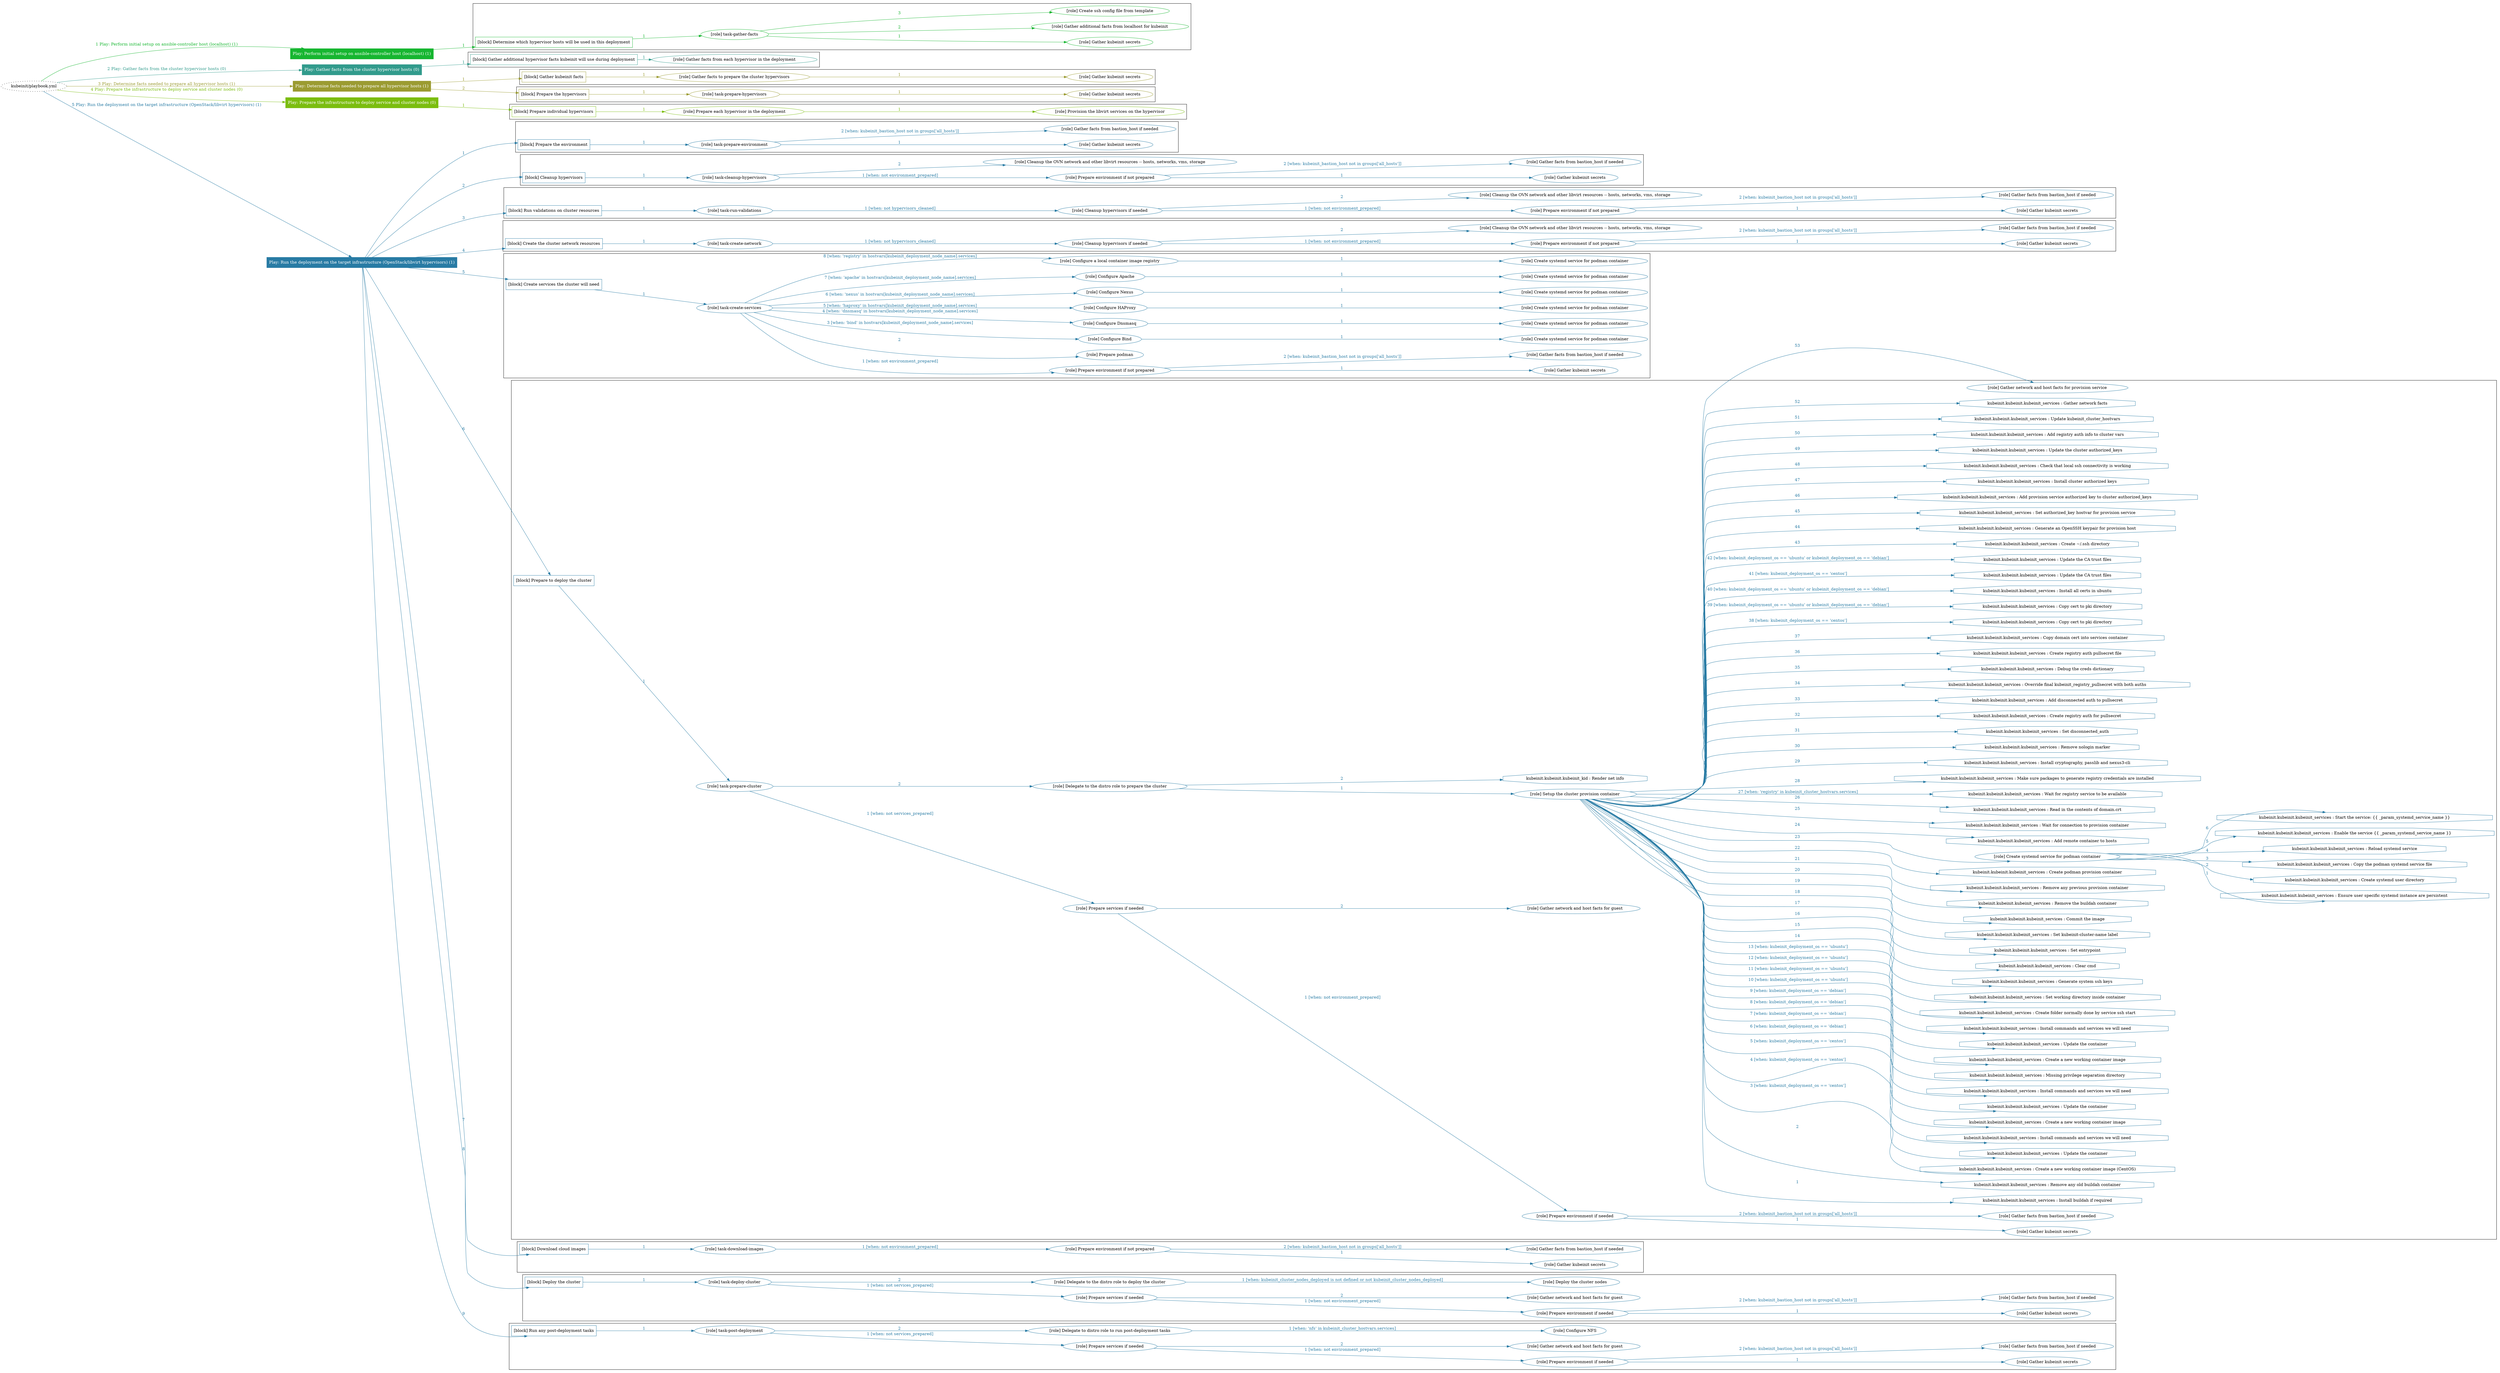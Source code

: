 digraph {
	graph [concentrate=true ordering=in rankdir=LR ratio=fill]
	edge [esep=5 sep=10]
	"kubeinit/playbook.yml" [URL="/home/runner/work/kubeinit/kubeinit/kubeinit/playbook.yml" id=playbook_b4c09fea style=dotted]
	"kubeinit/playbook.yml" -> play_08fd61d0 [label="1 Play: Perform initial setup on ansible-controller host (localhost) (1)" color="#16b630" fontcolor="#16b630" id=edge_play_08fd61d0 labeltooltip="1 Play: Perform initial setup on ansible-controller host (localhost) (1)" tooltip="1 Play: Perform initial setup on ansible-controller host (localhost) (1)"]
	subgraph "Play: Perform initial setup on ansible-controller host (localhost) (1)" {
		play_08fd61d0 [label="Play: Perform initial setup on ansible-controller host (localhost) (1)" URL="/home/runner/work/kubeinit/kubeinit/kubeinit/playbook.yml" color="#16b630" fontcolor="#ffffff" id=play_08fd61d0 shape=box style=filled tooltip=localhost]
		play_08fd61d0 -> block_3f3902ab [label=1 color="#16b630" fontcolor="#16b630" id=edge_block_3f3902ab labeltooltip=1 tooltip=1]
		subgraph cluster_block_3f3902ab {
			block_3f3902ab [label="[block] Determine which hypervisor hosts will be used in this deployment" URL="/home/runner/work/kubeinit/kubeinit/kubeinit/playbook.yml" color="#16b630" id=block_3f3902ab labeltooltip="Determine which hypervisor hosts will be used in this deployment" shape=box tooltip="Determine which hypervisor hosts will be used in this deployment"]
			block_3f3902ab -> role_446b804b [label="1 " color="#16b630" fontcolor="#16b630" id=edge_role_446b804b labeltooltip="1 " tooltip="1 "]
			subgraph "task-gather-facts" {
				role_446b804b [label="[role] task-gather-facts" URL="/home/runner/work/kubeinit/kubeinit/kubeinit/playbook.yml" color="#16b630" id=role_446b804b tooltip="task-gather-facts"]
				role_446b804b -> role_200cd91e [label="1 " color="#16b630" fontcolor="#16b630" id=edge_role_200cd91e labeltooltip="1 " tooltip="1 "]
				subgraph "Gather kubeinit secrets" {
					role_200cd91e [label="[role] Gather kubeinit secrets" URL="/home/runner/.ansible/collections/ansible_collections/kubeinit/kubeinit/roles/kubeinit_prepare/tasks/build_hypervisors_group.yml" color="#16b630" id=role_200cd91e tooltip="Gather kubeinit secrets"]
				}
				role_446b804b -> role_ae55f278 [label="2 " color="#16b630" fontcolor="#16b630" id=edge_role_ae55f278 labeltooltip="2 " tooltip="2 "]
				subgraph "Gather additional facts from localhost for kubeinit" {
					role_ae55f278 [label="[role] Gather additional facts from localhost for kubeinit" URL="/home/runner/.ansible/collections/ansible_collections/kubeinit/kubeinit/roles/kubeinit_prepare/tasks/build_hypervisors_group.yml" color="#16b630" id=role_ae55f278 tooltip="Gather additional facts from localhost for kubeinit"]
				}
				role_446b804b -> role_69a435cc [label="3 " color="#16b630" fontcolor="#16b630" id=edge_role_69a435cc labeltooltip="3 " tooltip="3 "]
				subgraph "Create ssh config file from template" {
					role_69a435cc [label="[role] Create ssh config file from template" URL="/home/runner/.ansible/collections/ansible_collections/kubeinit/kubeinit/roles/kubeinit_prepare/tasks/build_hypervisors_group.yml" color="#16b630" id=role_69a435cc tooltip="Create ssh config file from template"]
				}
			}
		}
	}
	"kubeinit/playbook.yml" -> play_a1ebfa3a [label="2 Play: Gather facts from the cluster hypervisor hosts (0)" color="#319b8c" fontcolor="#319b8c" id=edge_play_a1ebfa3a labeltooltip="2 Play: Gather facts from the cluster hypervisor hosts (0)" tooltip="2 Play: Gather facts from the cluster hypervisor hosts (0)"]
	subgraph "Play: Gather facts from the cluster hypervisor hosts (0)" {
		play_a1ebfa3a [label="Play: Gather facts from the cluster hypervisor hosts (0)" URL="/home/runner/work/kubeinit/kubeinit/kubeinit/playbook.yml" color="#319b8c" fontcolor="#ffffff" id=play_a1ebfa3a shape=box style=filled tooltip="Play: Gather facts from the cluster hypervisor hosts (0)"]
		play_a1ebfa3a -> block_07e015bd [label=1 color="#319b8c" fontcolor="#319b8c" id=edge_block_07e015bd labeltooltip=1 tooltip=1]
		subgraph cluster_block_07e015bd {
			block_07e015bd [label="[block] Gather additional hypervisor facts kubeinit will use during deployment" URL="/home/runner/work/kubeinit/kubeinit/kubeinit/playbook.yml" color="#319b8c" id=block_07e015bd labeltooltip="Gather additional hypervisor facts kubeinit will use during deployment" shape=box tooltip="Gather additional hypervisor facts kubeinit will use during deployment"]
			block_07e015bd -> role_4c5eadde [label="1 " color="#319b8c" fontcolor="#319b8c" id=edge_role_4c5eadde labeltooltip="1 " tooltip="1 "]
			subgraph "Gather facts from each hypervisor in the deployment" {
				role_4c5eadde [label="[role] Gather facts from each hypervisor in the deployment" URL="/home/runner/work/kubeinit/kubeinit/kubeinit/playbook.yml" color="#319b8c" id=role_4c5eadde tooltip="Gather facts from each hypervisor in the deployment"]
			}
		}
	}
	"kubeinit/playbook.yml" -> play_29ee88db [label="3 Play: Determine facts needed to prepare all hypervisor hosts (1)" color="#9b9b31" fontcolor="#9b9b31" id=edge_play_29ee88db labeltooltip="3 Play: Determine facts needed to prepare all hypervisor hosts (1)" tooltip="3 Play: Determine facts needed to prepare all hypervisor hosts (1)"]
	subgraph "Play: Determine facts needed to prepare all hypervisor hosts (1)" {
		play_29ee88db [label="Play: Determine facts needed to prepare all hypervisor hosts (1)" URL="/home/runner/work/kubeinit/kubeinit/kubeinit/playbook.yml" color="#9b9b31" fontcolor="#ffffff" id=play_29ee88db shape=box style=filled tooltip=localhost]
		play_29ee88db -> block_2d669ef5 [label=1 color="#9b9b31" fontcolor="#9b9b31" id=edge_block_2d669ef5 labeltooltip=1 tooltip=1]
		subgraph cluster_block_2d669ef5 {
			block_2d669ef5 [label="[block] Gather kubeinit facts" URL="/home/runner/work/kubeinit/kubeinit/kubeinit/playbook.yml" color="#9b9b31" id=block_2d669ef5 labeltooltip="Gather kubeinit facts" shape=box tooltip="Gather kubeinit facts"]
			block_2d669ef5 -> role_87af4ff2 [label="1 " color="#9b9b31" fontcolor="#9b9b31" id=edge_role_87af4ff2 labeltooltip="1 " tooltip="1 "]
			subgraph "Gather facts to prepare the cluster hypervisors" {
				role_87af4ff2 [label="[role] Gather facts to prepare the cluster hypervisors" URL="/home/runner/work/kubeinit/kubeinit/kubeinit/playbook.yml" color="#9b9b31" id=role_87af4ff2 tooltip="Gather facts to prepare the cluster hypervisors"]
				role_87af4ff2 -> role_aaf4b38f [label="1 " color="#9b9b31" fontcolor="#9b9b31" id=edge_role_aaf4b38f labeltooltip="1 " tooltip="1 "]
				subgraph "Gather kubeinit secrets" {
					role_aaf4b38f [label="[role] Gather kubeinit secrets" URL="/home/runner/.ansible/collections/ansible_collections/kubeinit/kubeinit/roles/kubeinit_prepare/tasks/gather_kubeinit_facts.yml" color="#9b9b31" id=role_aaf4b38f tooltip="Gather kubeinit secrets"]
				}
			}
		}
		play_29ee88db -> block_809d53b6 [label=2 color="#9b9b31" fontcolor="#9b9b31" id=edge_block_809d53b6 labeltooltip=2 tooltip=2]
		subgraph cluster_block_809d53b6 {
			block_809d53b6 [label="[block] Prepare the hypervisors" URL="/home/runner/work/kubeinit/kubeinit/kubeinit/playbook.yml" color="#9b9b31" id=block_809d53b6 labeltooltip="Prepare the hypervisors" shape=box tooltip="Prepare the hypervisors"]
			block_809d53b6 -> role_7eddd654 [label="1 " color="#9b9b31" fontcolor="#9b9b31" id=edge_role_7eddd654 labeltooltip="1 " tooltip="1 "]
			subgraph "task-prepare-hypervisors" {
				role_7eddd654 [label="[role] task-prepare-hypervisors" URL="/home/runner/work/kubeinit/kubeinit/kubeinit/playbook.yml" color="#9b9b31" id=role_7eddd654 tooltip="task-prepare-hypervisors"]
				role_7eddd654 -> role_c293fc9a [label="1 " color="#9b9b31" fontcolor="#9b9b31" id=edge_role_c293fc9a labeltooltip="1 " tooltip="1 "]
				subgraph "Gather kubeinit secrets" {
					role_c293fc9a [label="[role] Gather kubeinit secrets" URL="/home/runner/.ansible/collections/ansible_collections/kubeinit/kubeinit/roles/kubeinit_prepare/tasks/gather_kubeinit_facts.yml" color="#9b9b31" id=role_c293fc9a tooltip="Gather kubeinit secrets"]
				}
			}
		}
	}
	"kubeinit/playbook.yml" -> play_9b5776c3 [label="4 Play: Prepare the infrastructure to deploy service and cluster nodes (0)" color="#7bbd0f" fontcolor="#7bbd0f" id=edge_play_9b5776c3 labeltooltip="4 Play: Prepare the infrastructure to deploy service and cluster nodes (0)" tooltip="4 Play: Prepare the infrastructure to deploy service and cluster nodes (0)"]
	subgraph "Play: Prepare the infrastructure to deploy service and cluster nodes (0)" {
		play_9b5776c3 [label="Play: Prepare the infrastructure to deploy service and cluster nodes (0)" URL="/home/runner/work/kubeinit/kubeinit/kubeinit/playbook.yml" color="#7bbd0f" fontcolor="#ffffff" id=play_9b5776c3 shape=box style=filled tooltip="Play: Prepare the infrastructure to deploy service and cluster nodes (0)"]
		play_9b5776c3 -> block_1d9499dd [label=1 color="#7bbd0f" fontcolor="#7bbd0f" id=edge_block_1d9499dd labeltooltip=1 tooltip=1]
		subgraph cluster_block_1d9499dd {
			block_1d9499dd [label="[block] Prepare individual hypervisors" URL="/home/runner/work/kubeinit/kubeinit/kubeinit/playbook.yml" color="#7bbd0f" id=block_1d9499dd labeltooltip="Prepare individual hypervisors" shape=box tooltip="Prepare individual hypervisors"]
			block_1d9499dd -> role_35e75319 [label="1 " color="#7bbd0f" fontcolor="#7bbd0f" id=edge_role_35e75319 labeltooltip="1 " tooltip="1 "]
			subgraph "Prepare each hypervisor in the deployment" {
				role_35e75319 [label="[role] Prepare each hypervisor in the deployment" URL="/home/runner/work/kubeinit/kubeinit/kubeinit/playbook.yml" color="#7bbd0f" id=role_35e75319 tooltip="Prepare each hypervisor in the deployment"]
				role_35e75319 -> role_5da0c7d8 [label="1 " color="#7bbd0f" fontcolor="#7bbd0f" id=edge_role_5da0c7d8 labeltooltip="1 " tooltip="1 "]
				subgraph "Provision the libvirt services on the hypervisor" {
					role_5da0c7d8 [label="[role] Provision the libvirt services on the hypervisor" URL="/home/runner/.ansible/collections/ansible_collections/kubeinit/kubeinit/roles/kubeinit_prepare/tasks/prepare_hypervisor.yml" color="#7bbd0f" id=role_5da0c7d8 tooltip="Provision the libvirt services on the hypervisor"]
				}
			}
		}
	}
	"kubeinit/playbook.yml" -> play_ccdc8390 [label="5 Play: Run the deployment on the target infrastructure (OpenStack/libvirt hypervisors) (1)" color="#287ba4" fontcolor="#287ba4" id=edge_play_ccdc8390 labeltooltip="5 Play: Run the deployment on the target infrastructure (OpenStack/libvirt hypervisors) (1)" tooltip="5 Play: Run the deployment on the target infrastructure (OpenStack/libvirt hypervisors) (1)"]
	subgraph "Play: Run the deployment on the target infrastructure (OpenStack/libvirt hypervisors) (1)" {
		play_ccdc8390 [label="Play: Run the deployment on the target infrastructure (OpenStack/libvirt hypervisors) (1)" URL="/home/runner/work/kubeinit/kubeinit/kubeinit/playbook.yml" color="#287ba4" fontcolor="#ffffff" id=play_ccdc8390 shape=box style=filled tooltip=localhost]
		play_ccdc8390 -> block_e348a952 [label=1 color="#287ba4" fontcolor="#287ba4" id=edge_block_e348a952 labeltooltip=1 tooltip=1]
		subgraph cluster_block_e348a952 {
			block_e348a952 [label="[block] Prepare the environment" URL="/home/runner/work/kubeinit/kubeinit/kubeinit/playbook.yml" color="#287ba4" id=block_e348a952 labeltooltip="Prepare the environment" shape=box tooltip="Prepare the environment"]
			block_e348a952 -> role_8f467a5f [label="1 " color="#287ba4" fontcolor="#287ba4" id=edge_role_8f467a5f labeltooltip="1 " tooltip="1 "]
			subgraph "task-prepare-environment" {
				role_8f467a5f [label="[role] task-prepare-environment" URL="/home/runner/work/kubeinit/kubeinit/kubeinit/playbook.yml" color="#287ba4" id=role_8f467a5f tooltip="task-prepare-environment"]
				role_8f467a5f -> role_ee563082 [label="1 " color="#287ba4" fontcolor="#287ba4" id=edge_role_ee563082 labeltooltip="1 " tooltip="1 "]
				subgraph "Gather kubeinit secrets" {
					role_ee563082 [label="[role] Gather kubeinit secrets" URL="/home/runner/.ansible/collections/ansible_collections/kubeinit/kubeinit/roles/kubeinit_prepare/tasks/gather_kubeinit_facts.yml" color="#287ba4" id=role_ee563082 tooltip="Gather kubeinit secrets"]
				}
				role_8f467a5f -> role_701a9dbc [label="2 [when: kubeinit_bastion_host not in groups['all_hosts']]" color="#287ba4" fontcolor="#287ba4" id=edge_role_701a9dbc labeltooltip="2 [when: kubeinit_bastion_host not in groups['all_hosts']]" tooltip="2 [when: kubeinit_bastion_host not in groups['all_hosts']]"]
				subgraph "Gather facts from bastion_host if needed" {
					role_701a9dbc [label="[role] Gather facts from bastion_host if needed" URL="/home/runner/.ansible/collections/ansible_collections/kubeinit/kubeinit/roles/kubeinit_prepare/tasks/main.yml" color="#287ba4" id=role_701a9dbc tooltip="Gather facts from bastion_host if needed"]
				}
			}
		}
		play_ccdc8390 -> block_f739890a [label=2 color="#287ba4" fontcolor="#287ba4" id=edge_block_f739890a labeltooltip=2 tooltip=2]
		subgraph cluster_block_f739890a {
			block_f739890a [label="[block] Cleanup hypervisors" URL="/home/runner/work/kubeinit/kubeinit/kubeinit/playbook.yml" color="#287ba4" id=block_f739890a labeltooltip="Cleanup hypervisors" shape=box tooltip="Cleanup hypervisors"]
			block_f739890a -> role_c451352f [label="1 " color="#287ba4" fontcolor="#287ba4" id=edge_role_c451352f labeltooltip="1 " tooltip="1 "]
			subgraph "task-cleanup-hypervisors" {
				role_c451352f [label="[role] task-cleanup-hypervisors" URL="/home/runner/work/kubeinit/kubeinit/kubeinit/playbook.yml" color="#287ba4" id=role_c451352f tooltip="task-cleanup-hypervisors"]
				role_c451352f -> role_24dd321b [label="1 [when: not environment_prepared]" color="#287ba4" fontcolor="#287ba4" id=edge_role_24dd321b labeltooltip="1 [when: not environment_prepared]" tooltip="1 [when: not environment_prepared]"]
				subgraph "Prepare environment if not prepared" {
					role_24dd321b [label="[role] Prepare environment if not prepared" URL="/home/runner/.ansible/collections/ansible_collections/kubeinit/kubeinit/roles/kubeinit_libvirt/tasks/cleanup_hypervisors.yml" color="#287ba4" id=role_24dd321b tooltip="Prepare environment if not prepared"]
					role_24dd321b -> role_2fe28132 [label="1 " color="#287ba4" fontcolor="#287ba4" id=edge_role_2fe28132 labeltooltip="1 " tooltip="1 "]
					subgraph "Gather kubeinit secrets" {
						role_2fe28132 [label="[role] Gather kubeinit secrets" URL="/home/runner/.ansible/collections/ansible_collections/kubeinit/kubeinit/roles/kubeinit_prepare/tasks/gather_kubeinit_facts.yml" color="#287ba4" id=role_2fe28132 tooltip="Gather kubeinit secrets"]
					}
					role_24dd321b -> role_3fc0a06f [label="2 [when: kubeinit_bastion_host not in groups['all_hosts']]" color="#287ba4" fontcolor="#287ba4" id=edge_role_3fc0a06f labeltooltip="2 [when: kubeinit_bastion_host not in groups['all_hosts']]" tooltip="2 [when: kubeinit_bastion_host not in groups['all_hosts']]"]
					subgraph "Gather facts from bastion_host if needed" {
						role_3fc0a06f [label="[role] Gather facts from bastion_host if needed" URL="/home/runner/.ansible/collections/ansible_collections/kubeinit/kubeinit/roles/kubeinit_prepare/tasks/main.yml" color="#287ba4" id=role_3fc0a06f tooltip="Gather facts from bastion_host if needed"]
					}
				}
				role_c451352f -> role_2686a1c4 [label="2 " color="#287ba4" fontcolor="#287ba4" id=edge_role_2686a1c4 labeltooltip="2 " tooltip="2 "]
				subgraph "Cleanup the OVN network and other libvirt resources -- hosts, networks, vms, storage" {
					role_2686a1c4 [label="[role] Cleanup the OVN network and other libvirt resources -- hosts, networks, vms, storage" URL="/home/runner/.ansible/collections/ansible_collections/kubeinit/kubeinit/roles/kubeinit_libvirt/tasks/cleanup_hypervisors.yml" color="#287ba4" id=role_2686a1c4 tooltip="Cleanup the OVN network and other libvirt resources -- hosts, networks, vms, storage"]
				}
			}
		}
		play_ccdc8390 -> block_c7ee832f [label=3 color="#287ba4" fontcolor="#287ba4" id=edge_block_c7ee832f labeltooltip=3 tooltip=3]
		subgraph cluster_block_c7ee832f {
			block_c7ee832f [label="[block] Run validations on cluster resources" URL="/home/runner/work/kubeinit/kubeinit/kubeinit/playbook.yml" color="#287ba4" id=block_c7ee832f labeltooltip="Run validations on cluster resources" shape=box tooltip="Run validations on cluster resources"]
			block_c7ee832f -> role_9accc086 [label="1 " color="#287ba4" fontcolor="#287ba4" id=edge_role_9accc086 labeltooltip="1 " tooltip="1 "]
			subgraph "task-run-validations" {
				role_9accc086 [label="[role] task-run-validations" URL="/home/runner/work/kubeinit/kubeinit/kubeinit/playbook.yml" color="#287ba4" id=role_9accc086 tooltip="task-run-validations"]
				role_9accc086 -> role_52ff847b [label="1 [when: not hypervisors_cleaned]" color="#287ba4" fontcolor="#287ba4" id=edge_role_52ff847b labeltooltip="1 [when: not hypervisors_cleaned]" tooltip="1 [when: not hypervisors_cleaned]"]
				subgraph "Cleanup hypervisors if needed" {
					role_52ff847b [label="[role] Cleanup hypervisors if needed" URL="/home/runner/.ansible/collections/ansible_collections/kubeinit/kubeinit/roles/kubeinit_validations/tasks/main.yml" color="#287ba4" id=role_52ff847b tooltip="Cleanup hypervisors if needed"]
					role_52ff847b -> role_b3288324 [label="1 [when: not environment_prepared]" color="#287ba4" fontcolor="#287ba4" id=edge_role_b3288324 labeltooltip="1 [when: not environment_prepared]" tooltip="1 [when: not environment_prepared]"]
					subgraph "Prepare environment if not prepared" {
						role_b3288324 [label="[role] Prepare environment if not prepared" URL="/home/runner/.ansible/collections/ansible_collections/kubeinit/kubeinit/roles/kubeinit_libvirt/tasks/cleanup_hypervisors.yml" color="#287ba4" id=role_b3288324 tooltip="Prepare environment if not prepared"]
						role_b3288324 -> role_490ff382 [label="1 " color="#287ba4" fontcolor="#287ba4" id=edge_role_490ff382 labeltooltip="1 " tooltip="1 "]
						subgraph "Gather kubeinit secrets" {
							role_490ff382 [label="[role] Gather kubeinit secrets" URL="/home/runner/.ansible/collections/ansible_collections/kubeinit/kubeinit/roles/kubeinit_prepare/tasks/gather_kubeinit_facts.yml" color="#287ba4" id=role_490ff382 tooltip="Gather kubeinit secrets"]
						}
						role_b3288324 -> role_9c090e83 [label="2 [when: kubeinit_bastion_host not in groups['all_hosts']]" color="#287ba4" fontcolor="#287ba4" id=edge_role_9c090e83 labeltooltip="2 [when: kubeinit_bastion_host not in groups['all_hosts']]" tooltip="2 [when: kubeinit_bastion_host not in groups['all_hosts']]"]
						subgraph "Gather facts from bastion_host if needed" {
							role_9c090e83 [label="[role] Gather facts from bastion_host if needed" URL="/home/runner/.ansible/collections/ansible_collections/kubeinit/kubeinit/roles/kubeinit_prepare/tasks/main.yml" color="#287ba4" id=role_9c090e83 tooltip="Gather facts from bastion_host if needed"]
						}
					}
					role_52ff847b -> role_69e3963b [label="2 " color="#287ba4" fontcolor="#287ba4" id=edge_role_69e3963b labeltooltip="2 " tooltip="2 "]
					subgraph "Cleanup the OVN network and other libvirt resources -- hosts, networks, vms, storage" {
						role_69e3963b [label="[role] Cleanup the OVN network and other libvirt resources -- hosts, networks, vms, storage" URL="/home/runner/.ansible/collections/ansible_collections/kubeinit/kubeinit/roles/kubeinit_libvirt/tasks/cleanup_hypervisors.yml" color="#287ba4" id=role_69e3963b tooltip="Cleanup the OVN network and other libvirt resources -- hosts, networks, vms, storage"]
					}
				}
			}
		}
		play_ccdc8390 -> block_784c71f5 [label=4 color="#287ba4" fontcolor="#287ba4" id=edge_block_784c71f5 labeltooltip=4 tooltip=4]
		subgraph cluster_block_784c71f5 {
			block_784c71f5 [label="[block] Create the cluster network resources" URL="/home/runner/work/kubeinit/kubeinit/kubeinit/playbook.yml" color="#287ba4" id=block_784c71f5 labeltooltip="Create the cluster network resources" shape=box tooltip="Create the cluster network resources"]
			block_784c71f5 -> role_4831fb18 [label="1 " color="#287ba4" fontcolor="#287ba4" id=edge_role_4831fb18 labeltooltip="1 " tooltip="1 "]
			subgraph "task-create-network" {
				role_4831fb18 [label="[role] task-create-network" URL="/home/runner/work/kubeinit/kubeinit/kubeinit/playbook.yml" color="#287ba4" id=role_4831fb18 tooltip="task-create-network"]
				role_4831fb18 -> role_17c0c4ce [label="1 [when: not hypervisors_cleaned]" color="#287ba4" fontcolor="#287ba4" id=edge_role_17c0c4ce labeltooltip="1 [when: not hypervisors_cleaned]" tooltip="1 [when: not hypervisors_cleaned]"]
				subgraph "Cleanup hypervisors if needed" {
					role_17c0c4ce [label="[role] Cleanup hypervisors if needed" URL="/home/runner/.ansible/collections/ansible_collections/kubeinit/kubeinit/roles/kubeinit_libvirt/tasks/create_network.yml" color="#287ba4" id=role_17c0c4ce tooltip="Cleanup hypervisors if needed"]
					role_17c0c4ce -> role_2aa22626 [label="1 [when: not environment_prepared]" color="#287ba4" fontcolor="#287ba4" id=edge_role_2aa22626 labeltooltip="1 [when: not environment_prepared]" tooltip="1 [when: not environment_prepared]"]
					subgraph "Prepare environment if not prepared" {
						role_2aa22626 [label="[role] Prepare environment if not prepared" URL="/home/runner/.ansible/collections/ansible_collections/kubeinit/kubeinit/roles/kubeinit_libvirt/tasks/cleanup_hypervisors.yml" color="#287ba4" id=role_2aa22626 tooltip="Prepare environment if not prepared"]
						role_2aa22626 -> role_6a7cd403 [label="1 " color="#287ba4" fontcolor="#287ba4" id=edge_role_6a7cd403 labeltooltip="1 " tooltip="1 "]
						subgraph "Gather kubeinit secrets" {
							role_6a7cd403 [label="[role] Gather kubeinit secrets" URL="/home/runner/.ansible/collections/ansible_collections/kubeinit/kubeinit/roles/kubeinit_prepare/tasks/gather_kubeinit_facts.yml" color="#287ba4" id=role_6a7cd403 tooltip="Gather kubeinit secrets"]
						}
						role_2aa22626 -> role_074143bb [label="2 [when: kubeinit_bastion_host not in groups['all_hosts']]" color="#287ba4" fontcolor="#287ba4" id=edge_role_074143bb labeltooltip="2 [when: kubeinit_bastion_host not in groups['all_hosts']]" tooltip="2 [when: kubeinit_bastion_host not in groups['all_hosts']]"]
						subgraph "Gather facts from bastion_host if needed" {
							role_074143bb [label="[role] Gather facts from bastion_host if needed" URL="/home/runner/.ansible/collections/ansible_collections/kubeinit/kubeinit/roles/kubeinit_prepare/tasks/main.yml" color="#287ba4" id=role_074143bb tooltip="Gather facts from bastion_host if needed"]
						}
					}
					role_17c0c4ce -> role_fd1ff2c7 [label="2 " color="#287ba4" fontcolor="#287ba4" id=edge_role_fd1ff2c7 labeltooltip="2 " tooltip="2 "]
					subgraph "Cleanup the OVN network and other libvirt resources -- hosts, networks, vms, storage" {
						role_fd1ff2c7 [label="[role] Cleanup the OVN network and other libvirt resources -- hosts, networks, vms, storage" URL="/home/runner/.ansible/collections/ansible_collections/kubeinit/kubeinit/roles/kubeinit_libvirt/tasks/cleanup_hypervisors.yml" color="#287ba4" id=role_fd1ff2c7 tooltip="Cleanup the OVN network and other libvirt resources -- hosts, networks, vms, storage"]
					}
				}
			}
		}
		play_ccdc8390 -> block_10696256 [label=5 color="#287ba4" fontcolor="#287ba4" id=edge_block_10696256 labeltooltip=5 tooltip=5]
		subgraph cluster_block_10696256 {
			block_10696256 [label="[block] Create services the cluster will need" URL="/home/runner/work/kubeinit/kubeinit/kubeinit/playbook.yml" color="#287ba4" id=block_10696256 labeltooltip="Create services the cluster will need" shape=box tooltip="Create services the cluster will need"]
			block_10696256 -> role_c6faf807 [label="1 " color="#287ba4" fontcolor="#287ba4" id=edge_role_c6faf807 labeltooltip="1 " tooltip="1 "]
			subgraph "task-create-services" {
				role_c6faf807 [label="[role] task-create-services" URL="/home/runner/work/kubeinit/kubeinit/kubeinit/playbook.yml" color="#287ba4" id=role_c6faf807 tooltip="task-create-services"]
				role_c6faf807 -> role_45a038a1 [label="1 [when: not environment_prepared]" color="#287ba4" fontcolor="#287ba4" id=edge_role_45a038a1 labeltooltip="1 [when: not environment_prepared]" tooltip="1 [when: not environment_prepared]"]
				subgraph "Prepare environment if not prepared" {
					role_45a038a1 [label="[role] Prepare environment if not prepared" URL="/home/runner/.ansible/collections/ansible_collections/kubeinit/kubeinit/roles/kubeinit_services/tasks/main.yml" color="#287ba4" id=role_45a038a1 tooltip="Prepare environment if not prepared"]
					role_45a038a1 -> role_5bdecb23 [label="1 " color="#287ba4" fontcolor="#287ba4" id=edge_role_5bdecb23 labeltooltip="1 " tooltip="1 "]
					subgraph "Gather kubeinit secrets" {
						role_5bdecb23 [label="[role] Gather kubeinit secrets" URL="/home/runner/.ansible/collections/ansible_collections/kubeinit/kubeinit/roles/kubeinit_prepare/tasks/gather_kubeinit_facts.yml" color="#287ba4" id=role_5bdecb23 tooltip="Gather kubeinit secrets"]
					}
					role_45a038a1 -> role_b1da11ee [label="2 [when: kubeinit_bastion_host not in groups['all_hosts']]" color="#287ba4" fontcolor="#287ba4" id=edge_role_b1da11ee labeltooltip="2 [when: kubeinit_bastion_host not in groups['all_hosts']]" tooltip="2 [when: kubeinit_bastion_host not in groups['all_hosts']]"]
					subgraph "Gather facts from bastion_host if needed" {
						role_b1da11ee [label="[role] Gather facts from bastion_host if needed" URL="/home/runner/.ansible/collections/ansible_collections/kubeinit/kubeinit/roles/kubeinit_prepare/tasks/main.yml" color="#287ba4" id=role_b1da11ee tooltip="Gather facts from bastion_host if needed"]
					}
				}
				role_c6faf807 -> role_0a14fd4a [label="2 " color="#287ba4" fontcolor="#287ba4" id=edge_role_0a14fd4a labeltooltip="2 " tooltip="2 "]
				subgraph "Prepare podman" {
					role_0a14fd4a [label="[role] Prepare podman" URL="/home/runner/.ansible/collections/ansible_collections/kubeinit/kubeinit/roles/kubeinit_services/tasks/00_create_service_pod.yml" color="#287ba4" id=role_0a14fd4a tooltip="Prepare podman"]
				}
				role_c6faf807 -> role_d89815ea [label="3 [when: 'bind' in hostvars[kubeinit_deployment_node_name].services]" color="#287ba4" fontcolor="#287ba4" id=edge_role_d89815ea labeltooltip="3 [when: 'bind' in hostvars[kubeinit_deployment_node_name].services]" tooltip="3 [when: 'bind' in hostvars[kubeinit_deployment_node_name].services]"]
				subgraph "Configure Bind" {
					role_d89815ea [label="[role] Configure Bind" URL="/home/runner/.ansible/collections/ansible_collections/kubeinit/kubeinit/roles/kubeinit_services/tasks/start_services_containers.yml" color="#287ba4" id=role_d89815ea tooltip="Configure Bind"]
					role_d89815ea -> role_7b03f2dd [label="1 " color="#287ba4" fontcolor="#287ba4" id=edge_role_7b03f2dd labeltooltip="1 " tooltip="1 "]
					subgraph "Create systemd service for podman container" {
						role_7b03f2dd [label="[role] Create systemd service for podman container" URL="/home/runner/.ansible/collections/ansible_collections/kubeinit/kubeinit/roles/kubeinit_bind/tasks/main.yml" color="#287ba4" id=role_7b03f2dd tooltip="Create systemd service for podman container"]
					}
				}
				role_c6faf807 -> role_ba0ec1cb [label="4 [when: 'dnsmasq' in hostvars[kubeinit_deployment_node_name].services]" color="#287ba4" fontcolor="#287ba4" id=edge_role_ba0ec1cb labeltooltip="4 [when: 'dnsmasq' in hostvars[kubeinit_deployment_node_name].services]" tooltip="4 [when: 'dnsmasq' in hostvars[kubeinit_deployment_node_name].services]"]
				subgraph "Configure Dnsmasq" {
					role_ba0ec1cb [label="[role] Configure Dnsmasq" URL="/home/runner/.ansible/collections/ansible_collections/kubeinit/kubeinit/roles/kubeinit_services/tasks/start_services_containers.yml" color="#287ba4" id=role_ba0ec1cb tooltip="Configure Dnsmasq"]
					role_ba0ec1cb -> role_16455591 [label="1 " color="#287ba4" fontcolor="#287ba4" id=edge_role_16455591 labeltooltip="1 " tooltip="1 "]
					subgraph "Create systemd service for podman container" {
						role_16455591 [label="[role] Create systemd service for podman container" URL="/home/runner/.ansible/collections/ansible_collections/kubeinit/kubeinit/roles/kubeinit_dnsmasq/tasks/main.yml" color="#287ba4" id=role_16455591 tooltip="Create systemd service for podman container"]
					}
				}
				role_c6faf807 -> role_067d3b7c [label="5 [when: 'haproxy' in hostvars[kubeinit_deployment_node_name].services]" color="#287ba4" fontcolor="#287ba4" id=edge_role_067d3b7c labeltooltip="5 [when: 'haproxy' in hostvars[kubeinit_deployment_node_name].services]" tooltip="5 [when: 'haproxy' in hostvars[kubeinit_deployment_node_name].services]"]
				subgraph "Configure HAProxy" {
					role_067d3b7c [label="[role] Configure HAProxy" URL="/home/runner/.ansible/collections/ansible_collections/kubeinit/kubeinit/roles/kubeinit_services/tasks/start_services_containers.yml" color="#287ba4" id=role_067d3b7c tooltip="Configure HAProxy"]
					role_067d3b7c -> role_d6dc514c [label="1 " color="#287ba4" fontcolor="#287ba4" id=edge_role_d6dc514c labeltooltip="1 " tooltip="1 "]
					subgraph "Create systemd service for podman container" {
						role_d6dc514c [label="[role] Create systemd service for podman container" URL="/home/runner/.ansible/collections/ansible_collections/kubeinit/kubeinit/roles/kubeinit_haproxy/tasks/main.yml" color="#287ba4" id=role_d6dc514c tooltip="Create systemd service for podman container"]
					}
				}
				role_c6faf807 -> role_c3b20e7e [label="6 [when: 'nexus' in hostvars[kubeinit_deployment_node_name].services]" color="#287ba4" fontcolor="#287ba4" id=edge_role_c3b20e7e labeltooltip="6 [when: 'nexus' in hostvars[kubeinit_deployment_node_name].services]" tooltip="6 [when: 'nexus' in hostvars[kubeinit_deployment_node_name].services]"]
				subgraph "Configure Nexus" {
					role_c3b20e7e [label="[role] Configure Nexus" URL="/home/runner/.ansible/collections/ansible_collections/kubeinit/kubeinit/roles/kubeinit_services/tasks/start_services_containers.yml" color="#287ba4" id=role_c3b20e7e tooltip="Configure Nexus"]
					role_c3b20e7e -> role_f368f15b [label="1 " color="#287ba4" fontcolor="#287ba4" id=edge_role_f368f15b labeltooltip="1 " tooltip="1 "]
					subgraph "Create systemd service for podman container" {
						role_f368f15b [label="[role] Create systemd service for podman container" URL="/home/runner/.ansible/collections/ansible_collections/kubeinit/kubeinit/roles/kubeinit_nexus/tasks/main.yml" color="#287ba4" id=role_f368f15b tooltip="Create systemd service for podman container"]
					}
				}
				role_c6faf807 -> role_4d39e499 [label="7 [when: 'apache' in hostvars[kubeinit_deployment_node_name].services]" color="#287ba4" fontcolor="#287ba4" id=edge_role_4d39e499 labeltooltip="7 [when: 'apache' in hostvars[kubeinit_deployment_node_name].services]" tooltip="7 [when: 'apache' in hostvars[kubeinit_deployment_node_name].services]"]
				subgraph "Configure Apache" {
					role_4d39e499 [label="[role] Configure Apache" URL="/home/runner/.ansible/collections/ansible_collections/kubeinit/kubeinit/roles/kubeinit_services/tasks/start_services_containers.yml" color="#287ba4" id=role_4d39e499 tooltip="Configure Apache"]
					role_4d39e499 -> role_379ddd24 [label="1 " color="#287ba4" fontcolor="#287ba4" id=edge_role_379ddd24 labeltooltip="1 " tooltip="1 "]
					subgraph "Create systemd service for podman container" {
						role_379ddd24 [label="[role] Create systemd service for podman container" URL="/home/runner/.ansible/collections/ansible_collections/kubeinit/kubeinit/roles/kubeinit_apache/tasks/main.yml" color="#287ba4" id=role_379ddd24 tooltip="Create systemd service for podman container"]
					}
				}
				role_c6faf807 -> role_674b1acf [label="8 [when: 'registry' in hostvars[kubeinit_deployment_node_name].services]" color="#287ba4" fontcolor="#287ba4" id=edge_role_674b1acf labeltooltip="8 [when: 'registry' in hostvars[kubeinit_deployment_node_name].services]" tooltip="8 [when: 'registry' in hostvars[kubeinit_deployment_node_name].services]"]
				subgraph "Configure a local container image registry" {
					role_674b1acf [label="[role] Configure a local container image registry" URL="/home/runner/.ansible/collections/ansible_collections/kubeinit/kubeinit/roles/kubeinit_services/tasks/start_services_containers.yml" color="#287ba4" id=role_674b1acf tooltip="Configure a local container image registry"]
					role_674b1acf -> role_f35ee0c7 [label="1 " color="#287ba4" fontcolor="#287ba4" id=edge_role_f35ee0c7 labeltooltip="1 " tooltip="1 "]
					subgraph "Create systemd service for podman container" {
						role_f35ee0c7 [label="[role] Create systemd service for podman container" URL="/home/runner/.ansible/collections/ansible_collections/kubeinit/kubeinit/roles/kubeinit_registry/tasks/main.yml" color="#287ba4" id=role_f35ee0c7 tooltip="Create systemd service for podman container"]
					}
				}
			}
		}
		play_ccdc8390 -> block_69e9f575 [label=6 color="#287ba4" fontcolor="#287ba4" id=edge_block_69e9f575 labeltooltip=6 tooltip=6]
		subgraph cluster_block_69e9f575 {
			block_69e9f575 [label="[block] Prepare to deploy the cluster" URL="/home/runner/work/kubeinit/kubeinit/kubeinit/playbook.yml" color="#287ba4" id=block_69e9f575 labeltooltip="Prepare to deploy the cluster" shape=box tooltip="Prepare to deploy the cluster"]
			block_69e9f575 -> role_3f6abbe3 [label="1 " color="#287ba4" fontcolor="#287ba4" id=edge_role_3f6abbe3 labeltooltip="1 " tooltip="1 "]
			subgraph "task-prepare-cluster" {
				role_3f6abbe3 [label="[role] task-prepare-cluster" URL="/home/runner/work/kubeinit/kubeinit/kubeinit/playbook.yml" color="#287ba4" id=role_3f6abbe3 tooltip="task-prepare-cluster"]
				role_3f6abbe3 -> role_e7bac05c [label="1 [when: not services_prepared]" color="#287ba4" fontcolor="#287ba4" id=edge_role_e7bac05c labeltooltip="1 [when: not services_prepared]" tooltip="1 [when: not services_prepared]"]
				subgraph "Prepare services if needed" {
					role_e7bac05c [label="[role] Prepare services if needed" URL="/home/runner/.ansible/collections/ansible_collections/kubeinit/kubeinit/roles/kubeinit_prepare/tasks/prepare_cluster.yml" color="#287ba4" id=role_e7bac05c tooltip="Prepare services if needed"]
					role_e7bac05c -> role_d53bfe7e [label="1 [when: not environment_prepared]" color="#287ba4" fontcolor="#287ba4" id=edge_role_d53bfe7e labeltooltip="1 [when: not environment_prepared]" tooltip="1 [when: not environment_prepared]"]
					subgraph "Prepare environment if needed" {
						role_d53bfe7e [label="[role] Prepare environment if needed" URL="/home/runner/.ansible/collections/ansible_collections/kubeinit/kubeinit/roles/kubeinit_services/tasks/prepare_services.yml" color="#287ba4" id=role_d53bfe7e tooltip="Prepare environment if needed"]
						role_d53bfe7e -> role_e3852202 [label="1 " color="#287ba4" fontcolor="#287ba4" id=edge_role_e3852202 labeltooltip="1 " tooltip="1 "]
						subgraph "Gather kubeinit secrets" {
							role_e3852202 [label="[role] Gather kubeinit secrets" URL="/home/runner/.ansible/collections/ansible_collections/kubeinit/kubeinit/roles/kubeinit_prepare/tasks/gather_kubeinit_facts.yml" color="#287ba4" id=role_e3852202 tooltip="Gather kubeinit secrets"]
						}
						role_d53bfe7e -> role_77a0251f [label="2 [when: kubeinit_bastion_host not in groups['all_hosts']]" color="#287ba4" fontcolor="#287ba4" id=edge_role_77a0251f labeltooltip="2 [when: kubeinit_bastion_host not in groups['all_hosts']]" tooltip="2 [when: kubeinit_bastion_host not in groups['all_hosts']]"]
						subgraph "Gather facts from bastion_host if needed" {
							role_77a0251f [label="[role] Gather facts from bastion_host if needed" URL="/home/runner/.ansible/collections/ansible_collections/kubeinit/kubeinit/roles/kubeinit_prepare/tasks/main.yml" color="#287ba4" id=role_77a0251f tooltip="Gather facts from bastion_host if needed"]
						}
					}
					role_e7bac05c -> role_f1f0fec3 [label="2 " color="#287ba4" fontcolor="#287ba4" id=edge_role_f1f0fec3 labeltooltip="2 " tooltip="2 "]
					subgraph "Gather network and host facts for guest" {
						role_f1f0fec3 [label="[role] Gather network and host facts for guest" URL="/home/runner/.ansible/collections/ansible_collections/kubeinit/kubeinit/roles/kubeinit_services/tasks/prepare_services.yml" color="#287ba4" id=role_f1f0fec3 tooltip="Gather network and host facts for guest"]
					}
				}
				role_3f6abbe3 -> role_335710f6 [label="2 " color="#287ba4" fontcolor="#287ba4" id=edge_role_335710f6 labeltooltip="2 " tooltip="2 "]
				subgraph "Delegate to the distro role to prepare the cluster" {
					role_335710f6 [label="[role] Delegate to the distro role to prepare the cluster" URL="/home/runner/.ansible/collections/ansible_collections/kubeinit/kubeinit/roles/kubeinit_prepare/tasks/prepare_cluster.yml" color="#287ba4" id=role_335710f6 tooltip="Delegate to the distro role to prepare the cluster"]
					role_335710f6 -> role_f1769de8 [label="1 " color="#287ba4" fontcolor="#287ba4" id=edge_role_f1769de8 labeltooltip="1 " tooltip="1 "]
					subgraph "Setup the cluster provision container" {
						role_f1769de8 [label="[role] Setup the cluster provision container" URL="/home/runner/.ansible/collections/ansible_collections/kubeinit/kubeinit/roles/kubeinit_kid/tasks/prepare_cluster.yml" color="#287ba4" id=role_f1769de8 tooltip="Setup the cluster provision container"]
						task_4c69a614 [label="kubeinit.kubeinit.kubeinit_services : Install buildah if required" URL="/home/runner/.ansible/collections/ansible_collections/kubeinit/kubeinit/roles/kubeinit_services/tasks/create_provision_container.yml" color="#287ba4" id=task_4c69a614 shape=octagon tooltip="kubeinit.kubeinit.kubeinit_services : Install buildah if required"]
						role_f1769de8 -> task_4c69a614 [label="1 " color="#287ba4" fontcolor="#287ba4" id=edge_task_4c69a614 labeltooltip="1 " tooltip="1 "]
						task_11237863 [label="kubeinit.kubeinit.kubeinit_services : Remove any old buildah container" URL="/home/runner/.ansible/collections/ansible_collections/kubeinit/kubeinit/roles/kubeinit_services/tasks/create_provision_container.yml" color="#287ba4" id=task_11237863 shape=octagon tooltip="kubeinit.kubeinit.kubeinit_services : Remove any old buildah container"]
						role_f1769de8 -> task_11237863 [label="2 " color="#287ba4" fontcolor="#287ba4" id=edge_task_11237863 labeltooltip="2 " tooltip="2 "]
						task_8dce8d9f [label="kubeinit.kubeinit.kubeinit_services : Create a new working container image (CentOS)" URL="/home/runner/.ansible/collections/ansible_collections/kubeinit/kubeinit/roles/kubeinit_services/tasks/create_provision_container.yml" color="#287ba4" id=task_8dce8d9f shape=octagon tooltip="kubeinit.kubeinit.kubeinit_services : Create a new working container image (CentOS)"]
						role_f1769de8 -> task_8dce8d9f [label="3 [when: kubeinit_deployment_os == 'centos']" color="#287ba4" fontcolor="#287ba4" id=edge_task_8dce8d9f labeltooltip="3 [when: kubeinit_deployment_os == 'centos']" tooltip="3 [when: kubeinit_deployment_os == 'centos']"]
						task_63a40e35 [label="kubeinit.kubeinit.kubeinit_services : Update the container" URL="/home/runner/.ansible/collections/ansible_collections/kubeinit/kubeinit/roles/kubeinit_services/tasks/create_provision_container.yml" color="#287ba4" id=task_63a40e35 shape=octagon tooltip="kubeinit.kubeinit.kubeinit_services : Update the container"]
						role_f1769de8 -> task_63a40e35 [label="4 [when: kubeinit_deployment_os == 'centos']" color="#287ba4" fontcolor="#287ba4" id=edge_task_63a40e35 labeltooltip="4 [when: kubeinit_deployment_os == 'centos']" tooltip="4 [when: kubeinit_deployment_os == 'centos']"]
						task_dce08c37 [label="kubeinit.kubeinit.kubeinit_services : Install commands and services we will need" URL="/home/runner/.ansible/collections/ansible_collections/kubeinit/kubeinit/roles/kubeinit_services/tasks/create_provision_container.yml" color="#287ba4" id=task_dce08c37 shape=octagon tooltip="kubeinit.kubeinit.kubeinit_services : Install commands and services we will need"]
						role_f1769de8 -> task_dce08c37 [label="5 [when: kubeinit_deployment_os == 'centos']" color="#287ba4" fontcolor="#287ba4" id=edge_task_dce08c37 labeltooltip="5 [when: kubeinit_deployment_os == 'centos']" tooltip="5 [when: kubeinit_deployment_os == 'centos']"]
						task_a7fc511b [label="kubeinit.kubeinit.kubeinit_services : Create a new working container image" URL="/home/runner/.ansible/collections/ansible_collections/kubeinit/kubeinit/roles/kubeinit_services/tasks/create_provision_container.yml" color="#287ba4" id=task_a7fc511b shape=octagon tooltip="kubeinit.kubeinit.kubeinit_services : Create a new working container image"]
						role_f1769de8 -> task_a7fc511b [label="6 [when: kubeinit_deployment_os == 'debian']" color="#287ba4" fontcolor="#287ba4" id=edge_task_a7fc511b labeltooltip="6 [when: kubeinit_deployment_os == 'debian']" tooltip="6 [when: kubeinit_deployment_os == 'debian']"]
						task_aaba3c8a [label="kubeinit.kubeinit.kubeinit_services : Update the container" URL="/home/runner/.ansible/collections/ansible_collections/kubeinit/kubeinit/roles/kubeinit_services/tasks/create_provision_container.yml" color="#287ba4" id=task_aaba3c8a shape=octagon tooltip="kubeinit.kubeinit.kubeinit_services : Update the container"]
						role_f1769de8 -> task_aaba3c8a [label="7 [when: kubeinit_deployment_os == 'debian']" color="#287ba4" fontcolor="#287ba4" id=edge_task_aaba3c8a labeltooltip="7 [when: kubeinit_deployment_os == 'debian']" tooltip="7 [when: kubeinit_deployment_os == 'debian']"]
						task_f069ac38 [label="kubeinit.kubeinit.kubeinit_services : Install commands and services we will need" URL="/home/runner/.ansible/collections/ansible_collections/kubeinit/kubeinit/roles/kubeinit_services/tasks/create_provision_container.yml" color="#287ba4" id=task_f069ac38 shape=octagon tooltip="kubeinit.kubeinit.kubeinit_services : Install commands and services we will need"]
						role_f1769de8 -> task_f069ac38 [label="8 [when: kubeinit_deployment_os == 'debian']" color="#287ba4" fontcolor="#287ba4" id=edge_task_f069ac38 labeltooltip="8 [when: kubeinit_deployment_os == 'debian']" tooltip="8 [when: kubeinit_deployment_os == 'debian']"]
						task_d860bb12 [label="kubeinit.kubeinit.kubeinit_services : Missing privilege separation directory" URL="/home/runner/.ansible/collections/ansible_collections/kubeinit/kubeinit/roles/kubeinit_services/tasks/create_provision_container.yml" color="#287ba4" id=task_d860bb12 shape=octagon tooltip="kubeinit.kubeinit.kubeinit_services : Missing privilege separation directory"]
						role_f1769de8 -> task_d860bb12 [label="9 [when: kubeinit_deployment_os == 'debian']" color="#287ba4" fontcolor="#287ba4" id=edge_task_d860bb12 labeltooltip="9 [when: kubeinit_deployment_os == 'debian']" tooltip="9 [when: kubeinit_deployment_os == 'debian']"]
						task_a6f07743 [label="kubeinit.kubeinit.kubeinit_services : Create a new working container image" URL="/home/runner/.ansible/collections/ansible_collections/kubeinit/kubeinit/roles/kubeinit_services/tasks/create_provision_container.yml" color="#287ba4" id=task_a6f07743 shape=octagon tooltip="kubeinit.kubeinit.kubeinit_services : Create a new working container image"]
						role_f1769de8 -> task_a6f07743 [label="10 [when: kubeinit_deployment_os == 'ubuntu']" color="#287ba4" fontcolor="#287ba4" id=edge_task_a6f07743 labeltooltip="10 [when: kubeinit_deployment_os == 'ubuntu']" tooltip="10 [when: kubeinit_deployment_os == 'ubuntu']"]
						task_b465bfa0 [label="kubeinit.kubeinit.kubeinit_services : Update the container" URL="/home/runner/.ansible/collections/ansible_collections/kubeinit/kubeinit/roles/kubeinit_services/tasks/create_provision_container.yml" color="#287ba4" id=task_b465bfa0 shape=octagon tooltip="kubeinit.kubeinit.kubeinit_services : Update the container"]
						role_f1769de8 -> task_b465bfa0 [label="11 [when: kubeinit_deployment_os == 'ubuntu']" color="#287ba4" fontcolor="#287ba4" id=edge_task_b465bfa0 labeltooltip="11 [when: kubeinit_deployment_os == 'ubuntu']" tooltip="11 [when: kubeinit_deployment_os == 'ubuntu']"]
						task_faab14bf [label="kubeinit.kubeinit.kubeinit_services : Install commands and services we will need" URL="/home/runner/.ansible/collections/ansible_collections/kubeinit/kubeinit/roles/kubeinit_services/tasks/create_provision_container.yml" color="#287ba4" id=task_faab14bf shape=octagon tooltip="kubeinit.kubeinit.kubeinit_services : Install commands and services we will need"]
						role_f1769de8 -> task_faab14bf [label="12 [when: kubeinit_deployment_os == 'ubuntu']" color="#287ba4" fontcolor="#287ba4" id=edge_task_faab14bf labeltooltip="12 [when: kubeinit_deployment_os == 'ubuntu']" tooltip="12 [when: kubeinit_deployment_os == 'ubuntu']"]
						task_532dd032 [label="kubeinit.kubeinit.kubeinit_services : Create folder normally done by service ssh start" URL="/home/runner/.ansible/collections/ansible_collections/kubeinit/kubeinit/roles/kubeinit_services/tasks/create_provision_container.yml" color="#287ba4" id=task_532dd032 shape=octagon tooltip="kubeinit.kubeinit.kubeinit_services : Create folder normally done by service ssh start"]
						role_f1769de8 -> task_532dd032 [label="13 [when: kubeinit_deployment_os == 'ubuntu']" color="#287ba4" fontcolor="#287ba4" id=edge_task_532dd032 labeltooltip="13 [when: kubeinit_deployment_os == 'ubuntu']" tooltip="13 [when: kubeinit_deployment_os == 'ubuntu']"]
						task_5b50391d [label="kubeinit.kubeinit.kubeinit_services : Set working directory inside container" URL="/home/runner/.ansible/collections/ansible_collections/kubeinit/kubeinit/roles/kubeinit_services/tasks/create_provision_container.yml" color="#287ba4" id=task_5b50391d shape=octagon tooltip="kubeinit.kubeinit.kubeinit_services : Set working directory inside container"]
						role_f1769de8 -> task_5b50391d [label="14 " color="#287ba4" fontcolor="#287ba4" id=edge_task_5b50391d labeltooltip="14 " tooltip="14 "]
						task_119153c2 [label="kubeinit.kubeinit.kubeinit_services : Generate system ssh keys" URL="/home/runner/.ansible/collections/ansible_collections/kubeinit/kubeinit/roles/kubeinit_services/tasks/create_provision_container.yml" color="#287ba4" id=task_119153c2 shape=octagon tooltip="kubeinit.kubeinit.kubeinit_services : Generate system ssh keys"]
						role_f1769de8 -> task_119153c2 [label="15 " color="#287ba4" fontcolor="#287ba4" id=edge_task_119153c2 labeltooltip="15 " tooltip="15 "]
						task_b275560e [label="kubeinit.kubeinit.kubeinit_services : Clear cmd" URL="/home/runner/.ansible/collections/ansible_collections/kubeinit/kubeinit/roles/kubeinit_services/tasks/create_provision_container.yml" color="#287ba4" id=task_b275560e shape=octagon tooltip="kubeinit.kubeinit.kubeinit_services : Clear cmd"]
						role_f1769de8 -> task_b275560e [label="16 " color="#287ba4" fontcolor="#287ba4" id=edge_task_b275560e labeltooltip="16 " tooltip="16 "]
						task_34d749c7 [label="kubeinit.kubeinit.kubeinit_services : Set entrypoint" URL="/home/runner/.ansible/collections/ansible_collections/kubeinit/kubeinit/roles/kubeinit_services/tasks/create_provision_container.yml" color="#287ba4" id=task_34d749c7 shape=octagon tooltip="kubeinit.kubeinit.kubeinit_services : Set entrypoint"]
						role_f1769de8 -> task_34d749c7 [label="17 " color="#287ba4" fontcolor="#287ba4" id=edge_task_34d749c7 labeltooltip="17 " tooltip="17 "]
						task_755722db [label="kubeinit.kubeinit.kubeinit_services : Set kubeinit-cluster-name label" URL="/home/runner/.ansible/collections/ansible_collections/kubeinit/kubeinit/roles/kubeinit_services/tasks/create_provision_container.yml" color="#287ba4" id=task_755722db shape=octagon tooltip="kubeinit.kubeinit.kubeinit_services : Set kubeinit-cluster-name label"]
						role_f1769de8 -> task_755722db [label="18 " color="#287ba4" fontcolor="#287ba4" id=edge_task_755722db labeltooltip="18 " tooltip="18 "]
						task_fd4a942d [label="kubeinit.kubeinit.kubeinit_services : Commit the image" URL="/home/runner/.ansible/collections/ansible_collections/kubeinit/kubeinit/roles/kubeinit_services/tasks/create_provision_container.yml" color="#287ba4" id=task_fd4a942d shape=octagon tooltip="kubeinit.kubeinit.kubeinit_services : Commit the image"]
						role_f1769de8 -> task_fd4a942d [label="19 " color="#287ba4" fontcolor="#287ba4" id=edge_task_fd4a942d labeltooltip="19 " tooltip="19 "]
						task_f5b62fb5 [label="kubeinit.kubeinit.kubeinit_services : Remove the buildah container" URL="/home/runner/.ansible/collections/ansible_collections/kubeinit/kubeinit/roles/kubeinit_services/tasks/create_provision_container.yml" color="#287ba4" id=task_f5b62fb5 shape=octagon tooltip="kubeinit.kubeinit.kubeinit_services : Remove the buildah container"]
						role_f1769de8 -> task_f5b62fb5 [label="20 " color="#287ba4" fontcolor="#287ba4" id=edge_task_f5b62fb5 labeltooltip="20 " tooltip="20 "]
						task_b53e53e8 [label="kubeinit.kubeinit.kubeinit_services : Remove any previous provision container" URL="/home/runner/.ansible/collections/ansible_collections/kubeinit/kubeinit/roles/kubeinit_services/tasks/create_provision_container.yml" color="#287ba4" id=task_b53e53e8 shape=octagon tooltip="kubeinit.kubeinit.kubeinit_services : Remove any previous provision container"]
						role_f1769de8 -> task_b53e53e8 [label="21 " color="#287ba4" fontcolor="#287ba4" id=edge_task_b53e53e8 labeltooltip="21 " tooltip="21 "]
						task_ec200118 [label="kubeinit.kubeinit.kubeinit_services : Create podman provision container" URL="/home/runner/.ansible/collections/ansible_collections/kubeinit/kubeinit/roles/kubeinit_services/tasks/create_provision_container.yml" color="#287ba4" id=task_ec200118 shape=octagon tooltip="kubeinit.kubeinit.kubeinit_services : Create podman provision container"]
						role_f1769de8 -> task_ec200118 [label="22 " color="#287ba4" fontcolor="#287ba4" id=edge_task_ec200118 labeltooltip="22 " tooltip="22 "]
						role_f1769de8 -> role_b0e1d4d8 [label="23 " color="#287ba4" fontcolor="#287ba4" id=edge_role_b0e1d4d8 labeltooltip="23 " tooltip="23 "]
						subgraph "Create systemd service for podman container" {
							role_b0e1d4d8 [label="[role] Create systemd service for podman container" URL="/home/runner/.ansible/collections/ansible_collections/kubeinit/kubeinit/roles/kubeinit_services/tasks/create_provision_container.yml" color="#287ba4" id=role_b0e1d4d8 tooltip="Create systemd service for podman container"]
							task_055b34ad [label="kubeinit.kubeinit.kubeinit_services : Ensure user specific systemd instance are persistent" URL="/home/runner/.ansible/collections/ansible_collections/kubeinit/kubeinit/roles/kubeinit_services/tasks/create_managed_service.yml" color="#287ba4" id=task_055b34ad shape=octagon tooltip="kubeinit.kubeinit.kubeinit_services : Ensure user specific systemd instance are persistent"]
							role_b0e1d4d8 -> task_055b34ad [label="1 " color="#287ba4" fontcolor="#287ba4" id=edge_task_055b34ad labeltooltip="1 " tooltip="1 "]
							task_b7c27d73 [label="kubeinit.kubeinit.kubeinit_services : Create systemd user directory" URL="/home/runner/.ansible/collections/ansible_collections/kubeinit/kubeinit/roles/kubeinit_services/tasks/create_managed_service.yml" color="#287ba4" id=task_b7c27d73 shape=octagon tooltip="kubeinit.kubeinit.kubeinit_services : Create systemd user directory"]
							role_b0e1d4d8 -> task_b7c27d73 [label="2 " color="#287ba4" fontcolor="#287ba4" id=edge_task_b7c27d73 labeltooltip="2 " tooltip="2 "]
							task_e620c26c [label="kubeinit.kubeinit.kubeinit_services : Copy the podman systemd service file" URL="/home/runner/.ansible/collections/ansible_collections/kubeinit/kubeinit/roles/kubeinit_services/tasks/create_managed_service.yml" color="#287ba4" id=task_e620c26c shape=octagon tooltip="kubeinit.kubeinit.kubeinit_services : Copy the podman systemd service file"]
							role_b0e1d4d8 -> task_e620c26c [label="3 " color="#287ba4" fontcolor="#287ba4" id=edge_task_e620c26c labeltooltip="3 " tooltip="3 "]
							task_54b7e2c7 [label="kubeinit.kubeinit.kubeinit_services : Reload systemd service" URL="/home/runner/.ansible/collections/ansible_collections/kubeinit/kubeinit/roles/kubeinit_services/tasks/create_managed_service.yml" color="#287ba4" id=task_54b7e2c7 shape=octagon tooltip="kubeinit.kubeinit.kubeinit_services : Reload systemd service"]
							role_b0e1d4d8 -> task_54b7e2c7 [label="4 " color="#287ba4" fontcolor="#287ba4" id=edge_task_54b7e2c7 labeltooltip="4 " tooltip="4 "]
							task_884884d0 [label="kubeinit.kubeinit.kubeinit_services : Enable the service {{ _param_systemd_service_name }}" URL="/home/runner/.ansible/collections/ansible_collections/kubeinit/kubeinit/roles/kubeinit_services/tasks/create_managed_service.yml" color="#287ba4" id=task_884884d0 shape=octagon tooltip="kubeinit.kubeinit.kubeinit_services : Enable the service {{ _param_systemd_service_name }}"]
							role_b0e1d4d8 -> task_884884d0 [label="5 " color="#287ba4" fontcolor="#287ba4" id=edge_task_884884d0 labeltooltip="5 " tooltip="5 "]
							task_827857a9 [label="kubeinit.kubeinit.kubeinit_services : Start the service: {{ _param_systemd_service_name }}" URL="/home/runner/.ansible/collections/ansible_collections/kubeinit/kubeinit/roles/kubeinit_services/tasks/create_managed_service.yml" color="#287ba4" id=task_827857a9 shape=octagon tooltip="kubeinit.kubeinit.kubeinit_services : Start the service: {{ _param_systemd_service_name }}"]
							role_b0e1d4d8 -> task_827857a9 [label="6 " color="#287ba4" fontcolor="#287ba4" id=edge_task_827857a9 labeltooltip="6 " tooltip="6 "]
						}
						task_f5afab03 [label="kubeinit.kubeinit.kubeinit_services : Add remote container to hosts" URL="/home/runner/.ansible/collections/ansible_collections/kubeinit/kubeinit/roles/kubeinit_services/tasks/create_provision_container.yml" color="#287ba4" id=task_f5afab03 shape=octagon tooltip="kubeinit.kubeinit.kubeinit_services : Add remote container to hosts"]
						role_f1769de8 -> task_f5afab03 [label="24 " color="#287ba4" fontcolor="#287ba4" id=edge_task_f5afab03 labeltooltip="24 " tooltip="24 "]
						task_95315785 [label="kubeinit.kubeinit.kubeinit_services : Wait for connection to provision container" URL="/home/runner/.ansible/collections/ansible_collections/kubeinit/kubeinit/roles/kubeinit_services/tasks/create_provision_container.yml" color="#287ba4" id=task_95315785 shape=octagon tooltip="kubeinit.kubeinit.kubeinit_services : Wait for connection to provision container"]
						role_f1769de8 -> task_95315785 [label="25 " color="#287ba4" fontcolor="#287ba4" id=edge_task_95315785 labeltooltip="25 " tooltip="25 "]
						task_a08fff00 [label="kubeinit.kubeinit.kubeinit_services : Read in the contents of domain.crt" URL="/home/runner/.ansible/collections/ansible_collections/kubeinit/kubeinit/roles/kubeinit_services/tasks/create_provision_container.yml" color="#287ba4" id=task_a08fff00 shape=octagon tooltip="kubeinit.kubeinit.kubeinit_services : Read in the contents of domain.crt"]
						role_f1769de8 -> task_a08fff00 [label="26 " color="#287ba4" fontcolor="#287ba4" id=edge_task_a08fff00 labeltooltip="26 " tooltip="26 "]
						task_479d2bb9 [label="kubeinit.kubeinit.kubeinit_services : Wait for registry service to be available" URL="/home/runner/.ansible/collections/ansible_collections/kubeinit/kubeinit/roles/kubeinit_services/tasks/create_provision_container.yml" color="#287ba4" id=task_479d2bb9 shape=octagon tooltip="kubeinit.kubeinit.kubeinit_services : Wait for registry service to be available"]
						role_f1769de8 -> task_479d2bb9 [label="27 [when: 'registry' in kubeinit_cluster_hostvars.services]" color="#287ba4" fontcolor="#287ba4" id=edge_task_479d2bb9 labeltooltip="27 [when: 'registry' in kubeinit_cluster_hostvars.services]" tooltip="27 [when: 'registry' in kubeinit_cluster_hostvars.services]"]
						task_5e636bf2 [label="kubeinit.kubeinit.kubeinit_services : Make sure packages to generate registry credentials are installed" URL="/home/runner/.ansible/collections/ansible_collections/kubeinit/kubeinit/roles/kubeinit_services/tasks/create_provision_container.yml" color="#287ba4" id=task_5e636bf2 shape=octagon tooltip="kubeinit.kubeinit.kubeinit_services : Make sure packages to generate registry credentials are installed"]
						role_f1769de8 -> task_5e636bf2 [label="28 " color="#287ba4" fontcolor="#287ba4" id=edge_task_5e636bf2 labeltooltip="28 " tooltip="28 "]
						task_6b91d5db [label="kubeinit.kubeinit.kubeinit_services : Install cryptography, passlib and nexus3-cli" URL="/home/runner/.ansible/collections/ansible_collections/kubeinit/kubeinit/roles/kubeinit_services/tasks/create_provision_container.yml" color="#287ba4" id=task_6b91d5db shape=octagon tooltip="kubeinit.kubeinit.kubeinit_services : Install cryptography, passlib and nexus3-cli"]
						role_f1769de8 -> task_6b91d5db [label="29 " color="#287ba4" fontcolor="#287ba4" id=edge_task_6b91d5db labeltooltip="29 " tooltip="29 "]
						task_6f53c1b9 [label="kubeinit.kubeinit.kubeinit_services : Remove nologin marker" URL="/home/runner/.ansible/collections/ansible_collections/kubeinit/kubeinit/roles/kubeinit_services/tasks/create_provision_container.yml" color="#287ba4" id=task_6f53c1b9 shape=octagon tooltip="kubeinit.kubeinit.kubeinit_services : Remove nologin marker"]
						role_f1769de8 -> task_6f53c1b9 [label="30 " color="#287ba4" fontcolor="#287ba4" id=edge_task_6f53c1b9 labeltooltip="30 " tooltip="30 "]
						task_7c0275cd [label="kubeinit.kubeinit.kubeinit_services : Set disconnected_auth" URL="/home/runner/.ansible/collections/ansible_collections/kubeinit/kubeinit/roles/kubeinit_services/tasks/create_provision_container.yml" color="#287ba4" id=task_7c0275cd shape=octagon tooltip="kubeinit.kubeinit.kubeinit_services : Set disconnected_auth"]
						role_f1769de8 -> task_7c0275cd [label="31 " color="#287ba4" fontcolor="#287ba4" id=edge_task_7c0275cd labeltooltip="31 " tooltip="31 "]
						task_6aeadded [label="kubeinit.kubeinit.kubeinit_services : Create registry auth for pullsecret" URL="/home/runner/.ansible/collections/ansible_collections/kubeinit/kubeinit/roles/kubeinit_services/tasks/create_provision_container.yml" color="#287ba4" id=task_6aeadded shape=octagon tooltip="kubeinit.kubeinit.kubeinit_services : Create registry auth for pullsecret"]
						role_f1769de8 -> task_6aeadded [label="32 " color="#287ba4" fontcolor="#287ba4" id=edge_task_6aeadded labeltooltip="32 " tooltip="32 "]
						task_2a13dd68 [label="kubeinit.kubeinit.kubeinit_services : Add disconnected auth to pullsecret" URL="/home/runner/.ansible/collections/ansible_collections/kubeinit/kubeinit/roles/kubeinit_services/tasks/create_provision_container.yml" color="#287ba4" id=task_2a13dd68 shape=octagon tooltip="kubeinit.kubeinit.kubeinit_services : Add disconnected auth to pullsecret"]
						role_f1769de8 -> task_2a13dd68 [label="33 " color="#287ba4" fontcolor="#287ba4" id=edge_task_2a13dd68 labeltooltip="33 " tooltip="33 "]
						task_a2d6ea26 [label="kubeinit.kubeinit.kubeinit_services : Override final kubeinit_registry_pullsecret with both auths" URL="/home/runner/.ansible/collections/ansible_collections/kubeinit/kubeinit/roles/kubeinit_services/tasks/create_provision_container.yml" color="#287ba4" id=task_a2d6ea26 shape=octagon tooltip="kubeinit.kubeinit.kubeinit_services : Override final kubeinit_registry_pullsecret with both auths"]
						role_f1769de8 -> task_a2d6ea26 [label="34 " color="#287ba4" fontcolor="#287ba4" id=edge_task_a2d6ea26 labeltooltip="34 " tooltip="34 "]
						task_1dd0c907 [label="kubeinit.kubeinit.kubeinit_services : Debug the creds dictionary" URL="/home/runner/.ansible/collections/ansible_collections/kubeinit/kubeinit/roles/kubeinit_services/tasks/create_provision_container.yml" color="#287ba4" id=task_1dd0c907 shape=octagon tooltip="kubeinit.kubeinit.kubeinit_services : Debug the creds dictionary"]
						role_f1769de8 -> task_1dd0c907 [label="35 " color="#287ba4" fontcolor="#287ba4" id=edge_task_1dd0c907 labeltooltip="35 " tooltip="35 "]
						task_89abfeeb [label="kubeinit.kubeinit.kubeinit_services : Create registry auth pullsecret file" URL="/home/runner/.ansible/collections/ansible_collections/kubeinit/kubeinit/roles/kubeinit_services/tasks/create_provision_container.yml" color="#287ba4" id=task_89abfeeb shape=octagon tooltip="kubeinit.kubeinit.kubeinit_services : Create registry auth pullsecret file"]
						role_f1769de8 -> task_89abfeeb [label="36 " color="#287ba4" fontcolor="#287ba4" id=edge_task_89abfeeb labeltooltip="36 " tooltip="36 "]
						task_081cb26f [label="kubeinit.kubeinit.kubeinit_services : Copy domain cert into services container" URL="/home/runner/.ansible/collections/ansible_collections/kubeinit/kubeinit/roles/kubeinit_services/tasks/create_provision_container.yml" color="#287ba4" id=task_081cb26f shape=octagon tooltip="kubeinit.kubeinit.kubeinit_services : Copy domain cert into services container"]
						role_f1769de8 -> task_081cb26f [label="37 " color="#287ba4" fontcolor="#287ba4" id=edge_task_081cb26f labeltooltip="37 " tooltip="37 "]
						task_6d1bc2f3 [label="kubeinit.kubeinit.kubeinit_services : Copy cert to pki directory" URL="/home/runner/.ansible/collections/ansible_collections/kubeinit/kubeinit/roles/kubeinit_services/tasks/create_provision_container.yml" color="#287ba4" id=task_6d1bc2f3 shape=octagon tooltip="kubeinit.kubeinit.kubeinit_services : Copy cert to pki directory"]
						role_f1769de8 -> task_6d1bc2f3 [label="38 [when: kubeinit_deployment_os == 'centos']" color="#287ba4" fontcolor="#287ba4" id=edge_task_6d1bc2f3 labeltooltip="38 [when: kubeinit_deployment_os == 'centos']" tooltip="38 [when: kubeinit_deployment_os == 'centos']"]
						task_3222b938 [label="kubeinit.kubeinit.kubeinit_services : Copy cert to pki directory" URL="/home/runner/.ansible/collections/ansible_collections/kubeinit/kubeinit/roles/kubeinit_services/tasks/create_provision_container.yml" color="#287ba4" id=task_3222b938 shape=octagon tooltip="kubeinit.kubeinit.kubeinit_services : Copy cert to pki directory"]
						role_f1769de8 -> task_3222b938 [label="39 [when: kubeinit_deployment_os == 'ubuntu' or kubeinit_deployment_os == 'debian']" color="#287ba4" fontcolor="#287ba4" id=edge_task_3222b938 labeltooltip="39 [when: kubeinit_deployment_os == 'ubuntu' or kubeinit_deployment_os == 'debian']" tooltip="39 [when: kubeinit_deployment_os == 'ubuntu' or kubeinit_deployment_os == 'debian']"]
						task_08aa84fc [label="kubeinit.kubeinit.kubeinit_services : Install all certs in ubuntu" URL="/home/runner/.ansible/collections/ansible_collections/kubeinit/kubeinit/roles/kubeinit_services/tasks/create_provision_container.yml" color="#287ba4" id=task_08aa84fc shape=octagon tooltip="kubeinit.kubeinit.kubeinit_services : Install all certs in ubuntu"]
						role_f1769de8 -> task_08aa84fc [label="40 [when: kubeinit_deployment_os == 'ubuntu' or kubeinit_deployment_os == 'debian']" color="#287ba4" fontcolor="#287ba4" id=edge_task_08aa84fc labeltooltip="40 [when: kubeinit_deployment_os == 'ubuntu' or kubeinit_deployment_os == 'debian']" tooltip="40 [when: kubeinit_deployment_os == 'ubuntu' or kubeinit_deployment_os == 'debian']"]
						task_d26f4601 [label="kubeinit.kubeinit.kubeinit_services : Update the CA trust files" URL="/home/runner/.ansible/collections/ansible_collections/kubeinit/kubeinit/roles/kubeinit_services/tasks/create_provision_container.yml" color="#287ba4" id=task_d26f4601 shape=octagon tooltip="kubeinit.kubeinit.kubeinit_services : Update the CA trust files"]
						role_f1769de8 -> task_d26f4601 [label="41 [when: kubeinit_deployment_os == 'centos']" color="#287ba4" fontcolor="#287ba4" id=edge_task_d26f4601 labeltooltip="41 [when: kubeinit_deployment_os == 'centos']" tooltip="41 [when: kubeinit_deployment_os == 'centos']"]
						task_25ee353b [label="kubeinit.kubeinit.kubeinit_services : Update the CA trust files" URL="/home/runner/.ansible/collections/ansible_collections/kubeinit/kubeinit/roles/kubeinit_services/tasks/create_provision_container.yml" color="#287ba4" id=task_25ee353b shape=octagon tooltip="kubeinit.kubeinit.kubeinit_services : Update the CA trust files"]
						role_f1769de8 -> task_25ee353b [label="42 [when: kubeinit_deployment_os == 'ubuntu' or kubeinit_deployment_os == 'debian']" color="#287ba4" fontcolor="#287ba4" id=edge_task_25ee353b labeltooltip="42 [when: kubeinit_deployment_os == 'ubuntu' or kubeinit_deployment_os == 'debian']" tooltip="42 [when: kubeinit_deployment_os == 'ubuntu' or kubeinit_deployment_os == 'debian']"]
						task_07547992 [label="kubeinit.kubeinit.kubeinit_services : Create ~/.ssh directory" URL="/home/runner/.ansible/collections/ansible_collections/kubeinit/kubeinit/roles/kubeinit_services/tasks/create_provision_container.yml" color="#287ba4" id=task_07547992 shape=octagon tooltip="kubeinit.kubeinit.kubeinit_services : Create ~/.ssh directory"]
						role_f1769de8 -> task_07547992 [label="43 " color="#287ba4" fontcolor="#287ba4" id=edge_task_07547992 labeltooltip="43 " tooltip="43 "]
						task_d5517c97 [label="kubeinit.kubeinit.kubeinit_services : Generate an OpenSSH keypair for provision host" URL="/home/runner/.ansible/collections/ansible_collections/kubeinit/kubeinit/roles/kubeinit_services/tasks/create_provision_container.yml" color="#287ba4" id=task_d5517c97 shape=octagon tooltip="kubeinit.kubeinit.kubeinit_services : Generate an OpenSSH keypair for provision host"]
						role_f1769de8 -> task_d5517c97 [label="44 " color="#287ba4" fontcolor="#287ba4" id=edge_task_d5517c97 labeltooltip="44 " tooltip="44 "]
						task_2a5132fc [label="kubeinit.kubeinit.kubeinit_services : Set authorized_key hostvar for provision service" URL="/home/runner/.ansible/collections/ansible_collections/kubeinit/kubeinit/roles/kubeinit_services/tasks/create_provision_container.yml" color="#287ba4" id=task_2a5132fc shape=octagon tooltip="kubeinit.kubeinit.kubeinit_services : Set authorized_key hostvar for provision service"]
						role_f1769de8 -> task_2a5132fc [label="45 " color="#287ba4" fontcolor="#287ba4" id=edge_task_2a5132fc labeltooltip="45 " tooltip="45 "]
						task_40583be7 [label="kubeinit.kubeinit.kubeinit_services : Add provision service authorized key to cluster authorized_keys" URL="/home/runner/.ansible/collections/ansible_collections/kubeinit/kubeinit/roles/kubeinit_services/tasks/create_provision_container.yml" color="#287ba4" id=task_40583be7 shape=octagon tooltip="kubeinit.kubeinit.kubeinit_services : Add provision service authorized key to cluster authorized_keys"]
						role_f1769de8 -> task_40583be7 [label="46 " color="#287ba4" fontcolor="#287ba4" id=edge_task_40583be7 labeltooltip="46 " tooltip="46 "]
						task_ea3b920f [label="kubeinit.kubeinit.kubeinit_services : Install cluster authorized keys" URL="/home/runner/.ansible/collections/ansible_collections/kubeinit/kubeinit/roles/kubeinit_services/tasks/create_provision_container.yml" color="#287ba4" id=task_ea3b920f shape=octagon tooltip="kubeinit.kubeinit.kubeinit_services : Install cluster authorized keys"]
						role_f1769de8 -> task_ea3b920f [label="47 " color="#287ba4" fontcolor="#287ba4" id=edge_task_ea3b920f labeltooltip="47 " tooltip="47 "]
						task_eb03d433 [label="kubeinit.kubeinit.kubeinit_services : Check that local ssh connectivity is working" URL="/home/runner/.ansible/collections/ansible_collections/kubeinit/kubeinit/roles/kubeinit_services/tasks/create_provision_container.yml" color="#287ba4" id=task_eb03d433 shape=octagon tooltip="kubeinit.kubeinit.kubeinit_services : Check that local ssh connectivity is working"]
						role_f1769de8 -> task_eb03d433 [label="48 " color="#287ba4" fontcolor="#287ba4" id=edge_task_eb03d433 labeltooltip="48 " tooltip="48 "]
						task_2bc85c1b [label="kubeinit.kubeinit.kubeinit_services : Update the cluster authorized_keys" URL="/home/runner/.ansible/collections/ansible_collections/kubeinit/kubeinit/roles/kubeinit_services/tasks/create_provision_container.yml" color="#287ba4" id=task_2bc85c1b shape=octagon tooltip="kubeinit.kubeinit.kubeinit_services : Update the cluster authorized_keys"]
						role_f1769de8 -> task_2bc85c1b [label="49 " color="#287ba4" fontcolor="#287ba4" id=edge_task_2bc85c1b labeltooltip="49 " tooltip="49 "]
						task_c522388d [label="kubeinit.kubeinit.kubeinit_services : Add registry auth info to cluster vars" URL="/home/runner/.ansible/collections/ansible_collections/kubeinit/kubeinit/roles/kubeinit_services/tasks/create_provision_container.yml" color="#287ba4" id=task_c522388d shape=octagon tooltip="kubeinit.kubeinit.kubeinit_services : Add registry auth info to cluster vars"]
						role_f1769de8 -> task_c522388d [label="50 " color="#287ba4" fontcolor="#287ba4" id=edge_task_c522388d labeltooltip="50 " tooltip="50 "]
						task_906ac1ba [label="kubeinit.kubeinit.kubeinit_services : Update kubeinit_cluster_hostvars" URL="/home/runner/.ansible/collections/ansible_collections/kubeinit/kubeinit/roles/kubeinit_services/tasks/create_provision_container.yml" color="#287ba4" id=task_906ac1ba shape=octagon tooltip="kubeinit.kubeinit.kubeinit_services : Update kubeinit_cluster_hostvars"]
						role_f1769de8 -> task_906ac1ba [label="51 " color="#287ba4" fontcolor="#287ba4" id=edge_task_906ac1ba labeltooltip="51 " tooltip="51 "]
						task_5ca40718 [label="kubeinit.kubeinit.kubeinit_services : Gather network facts" URL="/home/runner/.ansible/collections/ansible_collections/kubeinit/kubeinit/roles/kubeinit_services/tasks/create_provision_container.yml" color="#287ba4" id=task_5ca40718 shape=octagon tooltip="kubeinit.kubeinit.kubeinit_services : Gather network facts"]
						role_f1769de8 -> task_5ca40718 [label="52 " color="#287ba4" fontcolor="#287ba4" id=edge_task_5ca40718 labeltooltip="52 " tooltip="52 "]
						role_f1769de8 -> role_41ba4673 [label="53 " color="#287ba4" fontcolor="#287ba4" id=edge_role_41ba4673 labeltooltip="53 " tooltip="53 "]
						subgraph "Gather network and host facts for provision service" {
							role_41ba4673 [label="[role] Gather network and host facts for provision service" URL="/home/runner/.ansible/collections/ansible_collections/kubeinit/kubeinit/roles/kubeinit_services/tasks/create_provision_container.yml" color="#287ba4" id=role_41ba4673 tooltip="Gather network and host facts for provision service"]
						}
					}
					task_1562d18f [label="kubeinit.kubeinit.kubeinit_kid : Render net info" URL="/home/runner/.ansible/collections/ansible_collections/kubeinit/kubeinit/roles/kubeinit_kid/tasks/prepare_cluster.yml" color="#287ba4" id=task_1562d18f shape=octagon tooltip="kubeinit.kubeinit.kubeinit_kid : Render net info"]
					role_335710f6 -> task_1562d18f [label="2 " color="#287ba4" fontcolor="#287ba4" id=edge_task_1562d18f labeltooltip="2 " tooltip="2 "]
				}
			}
		}
		play_ccdc8390 -> block_92bd5e11 [label=7 color="#287ba4" fontcolor="#287ba4" id=edge_block_92bd5e11 labeltooltip=7 tooltip=7]
		subgraph cluster_block_92bd5e11 {
			block_92bd5e11 [label="[block] Download cloud images" URL="/home/runner/work/kubeinit/kubeinit/kubeinit/playbook.yml" color="#287ba4" id=block_92bd5e11 labeltooltip="Download cloud images" shape=box tooltip="Download cloud images"]
			block_92bd5e11 -> role_778a966e [label="1 " color="#287ba4" fontcolor="#287ba4" id=edge_role_778a966e labeltooltip="1 " tooltip="1 "]
			subgraph "task-download-images" {
				role_778a966e [label="[role] task-download-images" URL="/home/runner/work/kubeinit/kubeinit/kubeinit/playbook.yml" color="#287ba4" id=role_778a966e tooltip="task-download-images"]
				role_778a966e -> role_c3614799 [label="1 [when: not environment_prepared]" color="#287ba4" fontcolor="#287ba4" id=edge_role_c3614799 labeltooltip="1 [when: not environment_prepared]" tooltip="1 [when: not environment_prepared]"]
				subgraph "Prepare environment if not prepared" {
					role_c3614799 [label="[role] Prepare environment if not prepared" URL="/home/runner/.ansible/collections/ansible_collections/kubeinit/kubeinit/roles/kubeinit_libvirt/tasks/download_cloud_images.yml" color="#287ba4" id=role_c3614799 tooltip="Prepare environment if not prepared"]
					role_c3614799 -> role_637ad137 [label="1 " color="#287ba4" fontcolor="#287ba4" id=edge_role_637ad137 labeltooltip="1 " tooltip="1 "]
					subgraph "Gather kubeinit secrets" {
						role_637ad137 [label="[role] Gather kubeinit secrets" URL="/home/runner/.ansible/collections/ansible_collections/kubeinit/kubeinit/roles/kubeinit_prepare/tasks/gather_kubeinit_facts.yml" color="#287ba4" id=role_637ad137 tooltip="Gather kubeinit secrets"]
					}
					role_c3614799 -> role_881d7f6b [label="2 [when: kubeinit_bastion_host not in groups['all_hosts']]" color="#287ba4" fontcolor="#287ba4" id=edge_role_881d7f6b labeltooltip="2 [when: kubeinit_bastion_host not in groups['all_hosts']]" tooltip="2 [when: kubeinit_bastion_host not in groups['all_hosts']]"]
					subgraph "Gather facts from bastion_host if needed" {
						role_881d7f6b [label="[role] Gather facts from bastion_host if needed" URL="/home/runner/.ansible/collections/ansible_collections/kubeinit/kubeinit/roles/kubeinit_prepare/tasks/main.yml" color="#287ba4" id=role_881d7f6b tooltip="Gather facts from bastion_host if needed"]
					}
				}
			}
		}
		play_ccdc8390 -> block_6ded692d [label=8 color="#287ba4" fontcolor="#287ba4" id=edge_block_6ded692d labeltooltip=8 tooltip=8]
		subgraph cluster_block_6ded692d {
			block_6ded692d [label="[block] Deploy the cluster" URL="/home/runner/work/kubeinit/kubeinit/kubeinit/playbook.yml" color="#287ba4" id=block_6ded692d labeltooltip="Deploy the cluster" shape=box tooltip="Deploy the cluster"]
			block_6ded692d -> role_69fe81df [label="1 " color="#287ba4" fontcolor="#287ba4" id=edge_role_69fe81df labeltooltip="1 " tooltip="1 "]
			subgraph "task-deploy-cluster" {
				role_69fe81df [label="[role] task-deploy-cluster" URL="/home/runner/work/kubeinit/kubeinit/kubeinit/playbook.yml" color="#287ba4" id=role_69fe81df tooltip="task-deploy-cluster"]
				role_69fe81df -> role_f3aad764 [label="1 [when: not services_prepared]" color="#287ba4" fontcolor="#287ba4" id=edge_role_f3aad764 labeltooltip="1 [when: not services_prepared]" tooltip="1 [when: not services_prepared]"]
				subgraph "Prepare services if needed" {
					role_f3aad764 [label="[role] Prepare services if needed" URL="/home/runner/.ansible/collections/ansible_collections/kubeinit/kubeinit/roles/kubeinit_prepare/tasks/deploy_cluster.yml" color="#287ba4" id=role_f3aad764 tooltip="Prepare services if needed"]
					role_f3aad764 -> role_d3e5c836 [label="1 [when: not environment_prepared]" color="#287ba4" fontcolor="#287ba4" id=edge_role_d3e5c836 labeltooltip="1 [when: not environment_prepared]" tooltip="1 [when: not environment_prepared]"]
					subgraph "Prepare environment if needed" {
						role_d3e5c836 [label="[role] Prepare environment if needed" URL="/home/runner/.ansible/collections/ansible_collections/kubeinit/kubeinit/roles/kubeinit_services/tasks/prepare_services.yml" color="#287ba4" id=role_d3e5c836 tooltip="Prepare environment if needed"]
						role_d3e5c836 -> role_7e5af015 [label="1 " color="#287ba4" fontcolor="#287ba4" id=edge_role_7e5af015 labeltooltip="1 " tooltip="1 "]
						subgraph "Gather kubeinit secrets" {
							role_7e5af015 [label="[role] Gather kubeinit secrets" URL="/home/runner/.ansible/collections/ansible_collections/kubeinit/kubeinit/roles/kubeinit_prepare/tasks/gather_kubeinit_facts.yml" color="#287ba4" id=role_7e5af015 tooltip="Gather kubeinit secrets"]
						}
						role_d3e5c836 -> role_40b68838 [label="2 [when: kubeinit_bastion_host not in groups['all_hosts']]" color="#287ba4" fontcolor="#287ba4" id=edge_role_40b68838 labeltooltip="2 [when: kubeinit_bastion_host not in groups['all_hosts']]" tooltip="2 [when: kubeinit_bastion_host not in groups['all_hosts']]"]
						subgraph "Gather facts from bastion_host if needed" {
							role_40b68838 [label="[role] Gather facts from bastion_host if needed" URL="/home/runner/.ansible/collections/ansible_collections/kubeinit/kubeinit/roles/kubeinit_prepare/tasks/main.yml" color="#287ba4" id=role_40b68838 tooltip="Gather facts from bastion_host if needed"]
						}
					}
					role_f3aad764 -> role_0f1e7c6a [label="2 " color="#287ba4" fontcolor="#287ba4" id=edge_role_0f1e7c6a labeltooltip="2 " tooltip="2 "]
					subgraph "Gather network and host facts for guest" {
						role_0f1e7c6a [label="[role] Gather network and host facts for guest" URL="/home/runner/.ansible/collections/ansible_collections/kubeinit/kubeinit/roles/kubeinit_services/tasks/prepare_services.yml" color="#287ba4" id=role_0f1e7c6a tooltip="Gather network and host facts for guest"]
					}
				}
				role_69fe81df -> role_71f81087 [label="2 " color="#287ba4" fontcolor="#287ba4" id=edge_role_71f81087 labeltooltip="2 " tooltip="2 "]
				subgraph "Delegate to the distro role to deploy the cluster" {
					role_71f81087 [label="[role] Delegate to the distro role to deploy the cluster" URL="/home/runner/.ansible/collections/ansible_collections/kubeinit/kubeinit/roles/kubeinit_prepare/tasks/deploy_cluster.yml" color="#287ba4" id=role_71f81087 tooltip="Delegate to the distro role to deploy the cluster"]
					role_71f81087 -> role_858dac94 [label="1 [when: kubeinit_cluster_nodes_deployed is not defined or not kubeinit_cluster_nodes_deployed]" color="#287ba4" fontcolor="#287ba4" id=edge_role_858dac94 labeltooltip="1 [when: kubeinit_cluster_nodes_deployed is not defined or not kubeinit_cluster_nodes_deployed]" tooltip="1 [when: kubeinit_cluster_nodes_deployed is not defined or not kubeinit_cluster_nodes_deployed]"]
					subgraph "Deploy the cluster nodes" {
						role_858dac94 [label="[role] Deploy the cluster nodes" URL="/home/runner/.ansible/collections/ansible_collections/kubeinit/kubeinit/roles/kubeinit_kid/tasks/main.yml" color="#287ba4" id=role_858dac94 tooltip="Deploy the cluster nodes"]
					}
				}
			}
		}
		play_ccdc8390 -> block_fee26024 [label=9 color="#287ba4" fontcolor="#287ba4" id=edge_block_fee26024 labeltooltip=9 tooltip=9]
		subgraph cluster_block_fee26024 {
			block_fee26024 [label="[block] Run any post-deployment tasks" URL="/home/runner/work/kubeinit/kubeinit/kubeinit/playbook.yml" color="#287ba4" id=block_fee26024 labeltooltip="Run any post-deployment tasks" shape=box tooltip="Run any post-deployment tasks"]
			block_fee26024 -> role_ae5a7e66 [label="1 " color="#287ba4" fontcolor="#287ba4" id=edge_role_ae5a7e66 labeltooltip="1 " tooltip="1 "]
			subgraph "task-post-deployment" {
				role_ae5a7e66 [label="[role] task-post-deployment" URL="/home/runner/work/kubeinit/kubeinit/kubeinit/playbook.yml" color="#287ba4" id=role_ae5a7e66 tooltip="task-post-deployment"]
				role_ae5a7e66 -> role_fce3ba59 [label="1 [when: not services_prepared]" color="#287ba4" fontcolor="#287ba4" id=edge_role_fce3ba59 labeltooltip="1 [when: not services_prepared]" tooltip="1 [when: not services_prepared]"]
				subgraph "Prepare services if needed" {
					role_fce3ba59 [label="[role] Prepare services if needed" URL="/home/runner/.ansible/collections/ansible_collections/kubeinit/kubeinit/roles/kubeinit_prepare/tasks/post_deployment.yml" color="#287ba4" id=role_fce3ba59 tooltip="Prepare services if needed"]
					role_fce3ba59 -> role_0b23acbf [label="1 [when: not environment_prepared]" color="#287ba4" fontcolor="#287ba4" id=edge_role_0b23acbf labeltooltip="1 [when: not environment_prepared]" tooltip="1 [when: not environment_prepared]"]
					subgraph "Prepare environment if needed" {
						role_0b23acbf [label="[role] Prepare environment if needed" URL="/home/runner/.ansible/collections/ansible_collections/kubeinit/kubeinit/roles/kubeinit_services/tasks/prepare_services.yml" color="#287ba4" id=role_0b23acbf tooltip="Prepare environment if needed"]
						role_0b23acbf -> role_a256f414 [label="1 " color="#287ba4" fontcolor="#287ba4" id=edge_role_a256f414 labeltooltip="1 " tooltip="1 "]
						subgraph "Gather kubeinit secrets" {
							role_a256f414 [label="[role] Gather kubeinit secrets" URL="/home/runner/.ansible/collections/ansible_collections/kubeinit/kubeinit/roles/kubeinit_prepare/tasks/gather_kubeinit_facts.yml" color="#287ba4" id=role_a256f414 tooltip="Gather kubeinit secrets"]
						}
						role_0b23acbf -> role_943d1a31 [label="2 [when: kubeinit_bastion_host not in groups['all_hosts']]" color="#287ba4" fontcolor="#287ba4" id=edge_role_943d1a31 labeltooltip="2 [when: kubeinit_bastion_host not in groups['all_hosts']]" tooltip="2 [when: kubeinit_bastion_host not in groups['all_hosts']]"]
						subgraph "Gather facts from bastion_host if needed" {
							role_943d1a31 [label="[role] Gather facts from bastion_host if needed" URL="/home/runner/.ansible/collections/ansible_collections/kubeinit/kubeinit/roles/kubeinit_prepare/tasks/main.yml" color="#287ba4" id=role_943d1a31 tooltip="Gather facts from bastion_host if needed"]
						}
					}
					role_fce3ba59 -> role_06dea0d4 [label="2 " color="#287ba4" fontcolor="#287ba4" id=edge_role_06dea0d4 labeltooltip="2 " tooltip="2 "]
					subgraph "Gather network and host facts for guest" {
						role_06dea0d4 [label="[role] Gather network and host facts for guest" URL="/home/runner/.ansible/collections/ansible_collections/kubeinit/kubeinit/roles/kubeinit_services/tasks/prepare_services.yml" color="#287ba4" id=role_06dea0d4 tooltip="Gather network and host facts for guest"]
					}
				}
				role_ae5a7e66 -> role_8173fa31 [label="2 " color="#287ba4" fontcolor="#287ba4" id=edge_role_8173fa31 labeltooltip="2 " tooltip="2 "]
				subgraph "Delegate to distro role to run post-deployment tasks" {
					role_8173fa31 [label="[role] Delegate to distro role to run post-deployment tasks" URL="/home/runner/.ansible/collections/ansible_collections/kubeinit/kubeinit/roles/kubeinit_prepare/tasks/post_deployment.yml" color="#287ba4" id=role_8173fa31 tooltip="Delegate to distro role to run post-deployment tasks"]
					role_8173fa31 -> role_885a6f94 [label="1 [when: 'nfs' in kubeinit_cluster_hostvars.services]" color="#287ba4" fontcolor="#287ba4" id=edge_role_885a6f94 labeltooltip="1 [when: 'nfs' in kubeinit_cluster_hostvars.services]" tooltip="1 [when: 'nfs' in kubeinit_cluster_hostvars.services]"]
					subgraph "Configure NFS" {
						role_885a6f94 [label="[role] Configure NFS" URL="/home/runner/.ansible/collections/ansible_collections/kubeinit/kubeinit/roles/kubeinit_kid/tasks/post_deployment_tasks.yml" color="#287ba4" id=role_885a6f94 tooltip="Configure NFS"]
					}
				}
			}
		}
	}
}
